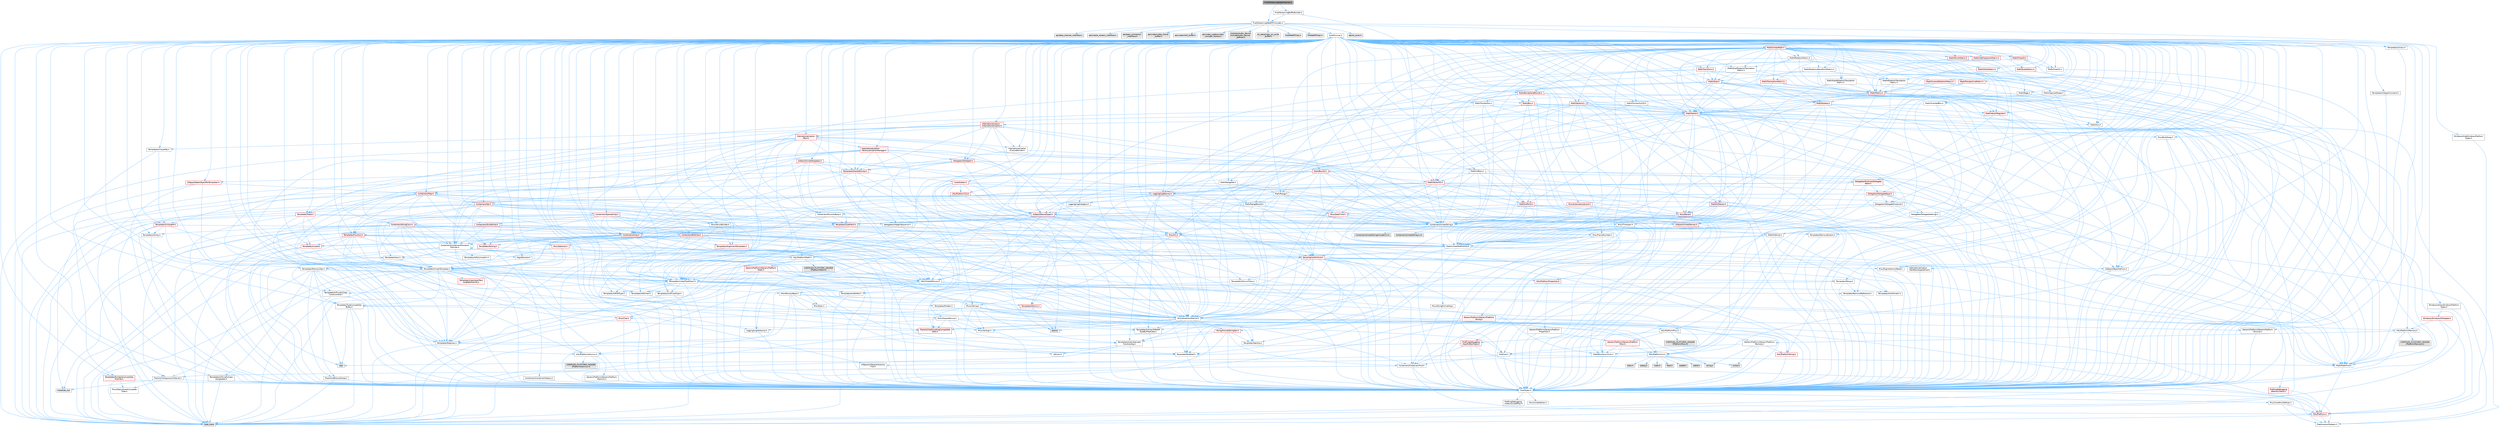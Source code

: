 digraph "PixelStreamingDataChannel.h"
{
 // INTERACTIVE_SVG=YES
 // LATEX_PDF_SIZE
  bgcolor="transparent";
  edge [fontname=Helvetica,fontsize=10,labelfontname=Helvetica,labelfontsize=10];
  node [fontname=Helvetica,fontsize=10,shape=box,height=0.2,width=0.4];
  Node1 [id="Node000001",label="PixelStreamingDataChannel.h",height=0.2,width=0.4,color="gray40", fillcolor="grey60", style="filled", fontcolor="black",tooltip=" "];
  Node1 -> Node2 [id="edge1_Node000001_Node000002",color="steelblue1",style="solid",tooltip=" "];
  Node2 [id="Node000002",label="PixelStreamingBufferBuilder.h",height=0.2,width=0.4,color="grey40", fillcolor="white", style="filled",URL="$df/ddb/PixelStreamingBufferBuilder_8h.html",tooltip=" "];
  Node2 -> Node3 [id="edge2_Node000002_Node000003",color="steelblue1",style="solid",tooltip=" "];
  Node3 [id="Node000003",label="Containers/UnrealString.h",height=0.2,width=0.4,color="grey40", fillcolor="white", style="filled",URL="$d5/dba/UnrealString_8h.html",tooltip=" "];
  Node3 -> Node4 [id="edge3_Node000003_Node000004",color="steelblue1",style="solid",tooltip=" "];
  Node4 [id="Node000004",label="Containers/UnrealStringIncludes.h.inl",height=0.2,width=0.4,color="grey60", fillcolor="#E0E0E0", style="filled",tooltip=" "];
  Node3 -> Node5 [id="edge4_Node000003_Node000005",color="steelblue1",style="solid",tooltip=" "];
  Node5 [id="Node000005",label="Containers/UnrealString.h.inl",height=0.2,width=0.4,color="grey60", fillcolor="#E0E0E0", style="filled",tooltip=" "];
  Node3 -> Node6 [id="edge5_Node000003_Node000006",color="steelblue1",style="solid",tooltip=" "];
  Node6 [id="Node000006",label="Misc/StringFormatArg.h",height=0.2,width=0.4,color="grey40", fillcolor="white", style="filled",URL="$d2/d16/StringFormatArg_8h.html",tooltip=" "];
  Node6 -> Node7 [id="edge6_Node000006_Node000007",color="steelblue1",style="solid",tooltip=" "];
  Node7 [id="Node000007",label="Containers/ContainersFwd.h",height=0.2,width=0.4,color="grey40", fillcolor="white", style="filled",URL="$d4/d0a/ContainersFwd_8h.html",tooltip=" "];
  Node7 -> Node8 [id="edge7_Node000007_Node000008",color="steelblue1",style="solid",tooltip=" "];
  Node8 [id="Node000008",label="HAL/Platform.h",height=0.2,width=0.4,color="red", fillcolor="#FFF0F0", style="filled",URL="$d9/dd0/Platform_8h.html",tooltip=" "];
  Node8 -> Node11 [id="edge8_Node000008_Node000011",color="steelblue1",style="solid",tooltip=" "];
  Node11 [id="Node000011",label="type_traits",height=0.2,width=0.4,color="grey60", fillcolor="#E0E0E0", style="filled",tooltip=" "];
  Node8 -> Node12 [id="edge9_Node000008_Node000012",color="steelblue1",style="solid",tooltip=" "];
  Node12 [id="Node000012",label="PreprocessorHelpers.h",height=0.2,width=0.4,color="grey40", fillcolor="white", style="filled",URL="$db/ddb/PreprocessorHelpers_8h.html",tooltip=" "];
  Node7 -> Node18 [id="edge10_Node000007_Node000018",color="steelblue1",style="solid",tooltip=" "];
  Node18 [id="Node000018",label="CoreTypes.h",height=0.2,width=0.4,color="grey40", fillcolor="white", style="filled",URL="$dc/dec/CoreTypes_8h.html",tooltip=" "];
  Node18 -> Node8 [id="edge11_Node000018_Node000008",color="steelblue1",style="solid",tooltip=" "];
  Node18 -> Node19 [id="edge12_Node000018_Node000019",color="steelblue1",style="solid",tooltip=" "];
  Node19 [id="Node000019",label="ProfilingDebugging\l/UMemoryDefines.h",height=0.2,width=0.4,color="grey40", fillcolor="white", style="filled",URL="$d2/da2/UMemoryDefines_8h.html",tooltip=" "];
  Node18 -> Node20 [id="edge13_Node000018_Node000020",color="steelblue1",style="solid",tooltip=" "];
  Node20 [id="Node000020",label="Misc/CoreMiscDefines.h",height=0.2,width=0.4,color="grey40", fillcolor="white", style="filled",URL="$da/d38/CoreMiscDefines_8h.html",tooltip=" "];
  Node20 -> Node8 [id="edge14_Node000020_Node000008",color="steelblue1",style="solid",tooltip=" "];
  Node20 -> Node12 [id="edge15_Node000020_Node000012",color="steelblue1",style="solid",tooltip=" "];
  Node18 -> Node21 [id="edge16_Node000018_Node000021",color="steelblue1",style="solid",tooltip=" "];
  Node21 [id="Node000021",label="Misc/CoreDefines.h",height=0.2,width=0.4,color="grey40", fillcolor="white", style="filled",URL="$d3/dd2/CoreDefines_8h.html",tooltip=" "];
  Node7 -> Node22 [id="edge17_Node000007_Node000022",color="steelblue1",style="solid",tooltip=" "];
  Node22 [id="Node000022",label="Traits/IsContiguousContainer.h",height=0.2,width=0.4,color="grey40", fillcolor="white", style="filled",URL="$d5/d3c/IsContiguousContainer_8h.html",tooltip=" "];
  Node22 -> Node18 [id="edge18_Node000022_Node000018",color="steelblue1",style="solid",tooltip=" "];
  Node22 -> Node23 [id="edge19_Node000022_Node000023",color="steelblue1",style="solid",tooltip=" "];
  Node23 [id="Node000023",label="Misc/StaticAssertComplete\lType.h",height=0.2,width=0.4,color="grey40", fillcolor="white", style="filled",URL="$d5/d4e/StaticAssertCompleteType_8h.html",tooltip=" "];
  Node22 -> Node24 [id="edge20_Node000022_Node000024",color="steelblue1",style="solid",tooltip=" "];
  Node24 [id="Node000024",label="initializer_list",height=0.2,width=0.4,color="grey60", fillcolor="#E0E0E0", style="filled",tooltip=" "];
  Node2 -> Node25 [id="edge21_Node000002_Node000025",color="steelblue1",style="solid",tooltip=" "];
  Node25 [id="Node000025",label="PixelStreamingWebRTCIncludes.h",height=0.2,width=0.4,color="grey40", fillcolor="white", style="filled",URL="$d6/d79/PixelStreamingWebRTCIncludes_8h.html",tooltip=" "];
  Node25 -> Node26 [id="edge22_Node000025_Node000026",color="steelblue1",style="solid",tooltip=" "];
  Node26 [id="Node000026",label="CoreMinimal.h",height=0.2,width=0.4,color="grey40", fillcolor="white", style="filled",URL="$d7/d67/CoreMinimal_8h.html",tooltip=" "];
  Node26 -> Node18 [id="edge23_Node000026_Node000018",color="steelblue1",style="solid",tooltip=" "];
  Node26 -> Node27 [id="edge24_Node000026_Node000027",color="steelblue1",style="solid",tooltip=" "];
  Node27 [id="Node000027",label="CoreFwd.h",height=0.2,width=0.4,color="grey40", fillcolor="white", style="filled",URL="$d1/d1e/CoreFwd_8h.html",tooltip=" "];
  Node27 -> Node18 [id="edge25_Node000027_Node000018",color="steelblue1",style="solid",tooltip=" "];
  Node27 -> Node7 [id="edge26_Node000027_Node000007",color="steelblue1",style="solid",tooltip=" "];
  Node27 -> Node28 [id="edge27_Node000027_Node000028",color="steelblue1",style="solid",tooltip=" "];
  Node28 [id="Node000028",label="Math/MathFwd.h",height=0.2,width=0.4,color="grey40", fillcolor="white", style="filled",URL="$d2/d10/MathFwd_8h.html",tooltip=" "];
  Node28 -> Node8 [id="edge28_Node000028_Node000008",color="steelblue1",style="solid",tooltip=" "];
  Node27 -> Node29 [id="edge29_Node000027_Node000029",color="steelblue1",style="solid",tooltip=" "];
  Node29 [id="Node000029",label="UObject/UObjectHierarchy\lFwd.h",height=0.2,width=0.4,color="grey40", fillcolor="white", style="filled",URL="$d3/d13/UObjectHierarchyFwd_8h.html",tooltip=" "];
  Node26 -> Node29 [id="edge30_Node000026_Node000029",color="steelblue1",style="solid",tooltip=" "];
  Node26 -> Node7 [id="edge31_Node000026_Node000007",color="steelblue1",style="solid",tooltip=" "];
  Node26 -> Node30 [id="edge32_Node000026_Node000030",color="steelblue1",style="solid",tooltip=" "];
  Node30 [id="Node000030",label="Misc/VarArgs.h",height=0.2,width=0.4,color="grey40", fillcolor="white", style="filled",URL="$d5/d6f/VarArgs_8h.html",tooltip=" "];
  Node30 -> Node18 [id="edge33_Node000030_Node000018",color="steelblue1",style="solid",tooltip=" "];
  Node26 -> Node31 [id="edge34_Node000026_Node000031",color="steelblue1",style="solid",tooltip=" "];
  Node31 [id="Node000031",label="Logging/LogVerbosity.h",height=0.2,width=0.4,color="grey40", fillcolor="white", style="filled",URL="$d2/d8f/LogVerbosity_8h.html",tooltip=" "];
  Node31 -> Node18 [id="edge35_Node000031_Node000018",color="steelblue1",style="solid",tooltip=" "];
  Node26 -> Node32 [id="edge36_Node000026_Node000032",color="steelblue1",style="solid",tooltip=" "];
  Node32 [id="Node000032",label="Misc/OutputDevice.h",height=0.2,width=0.4,color="grey40", fillcolor="white", style="filled",URL="$d7/d32/OutputDevice_8h.html",tooltip=" "];
  Node32 -> Node27 [id="edge37_Node000032_Node000027",color="steelblue1",style="solid",tooltip=" "];
  Node32 -> Node18 [id="edge38_Node000032_Node000018",color="steelblue1",style="solid",tooltip=" "];
  Node32 -> Node31 [id="edge39_Node000032_Node000031",color="steelblue1",style="solid",tooltip=" "];
  Node32 -> Node30 [id="edge40_Node000032_Node000030",color="steelblue1",style="solid",tooltip=" "];
  Node32 -> Node33 [id="edge41_Node000032_Node000033",color="steelblue1",style="solid",tooltip=" "];
  Node33 [id="Node000033",label="Templates/IsArrayOrRefOf\lTypeByPredicate.h",height=0.2,width=0.4,color="grey40", fillcolor="white", style="filled",URL="$d6/da1/IsArrayOrRefOfTypeByPredicate_8h.html",tooltip=" "];
  Node33 -> Node18 [id="edge42_Node000033_Node000018",color="steelblue1",style="solid",tooltip=" "];
  Node32 -> Node34 [id="edge43_Node000032_Node000034",color="steelblue1",style="solid",tooltip=" "];
  Node34 [id="Node000034",label="Templates/IsValidVariadic\lFunctionArg.h",height=0.2,width=0.4,color="grey40", fillcolor="white", style="filled",URL="$d0/dc8/IsValidVariadicFunctionArg_8h.html",tooltip=" "];
  Node34 -> Node18 [id="edge44_Node000034_Node000018",color="steelblue1",style="solid",tooltip=" "];
  Node34 -> Node35 [id="edge45_Node000034_Node000035",color="steelblue1",style="solid",tooltip=" "];
  Node35 [id="Node000035",label="IsEnum.h",height=0.2,width=0.4,color="grey40", fillcolor="white", style="filled",URL="$d4/de5/IsEnum_8h.html",tooltip=" "];
  Node34 -> Node11 [id="edge46_Node000034_Node000011",color="steelblue1",style="solid",tooltip=" "];
  Node32 -> Node36 [id="edge47_Node000032_Node000036",color="steelblue1",style="solid",tooltip=" "];
  Node36 [id="Node000036",label="Traits/IsCharEncodingCompatible\lWith.h",height=0.2,width=0.4,color="red", fillcolor="#FFF0F0", style="filled",URL="$df/dd1/IsCharEncodingCompatibleWith_8h.html",tooltip=" "];
  Node36 -> Node11 [id="edge48_Node000036_Node000011",color="steelblue1",style="solid",tooltip=" "];
  Node26 -> Node38 [id="edge49_Node000026_Node000038",color="steelblue1",style="solid",tooltip=" "];
  Node38 [id="Node000038",label="HAL/PlatformCrt.h",height=0.2,width=0.4,color="grey40", fillcolor="white", style="filled",URL="$d8/d75/PlatformCrt_8h.html",tooltip=" "];
  Node38 -> Node39 [id="edge50_Node000038_Node000039",color="steelblue1",style="solid",tooltip=" "];
  Node39 [id="Node000039",label="new",height=0.2,width=0.4,color="grey60", fillcolor="#E0E0E0", style="filled",tooltip=" "];
  Node38 -> Node40 [id="edge51_Node000038_Node000040",color="steelblue1",style="solid",tooltip=" "];
  Node40 [id="Node000040",label="wchar.h",height=0.2,width=0.4,color="grey60", fillcolor="#E0E0E0", style="filled",tooltip=" "];
  Node38 -> Node41 [id="edge52_Node000038_Node000041",color="steelblue1",style="solid",tooltip=" "];
  Node41 [id="Node000041",label="stddef.h",height=0.2,width=0.4,color="grey60", fillcolor="#E0E0E0", style="filled",tooltip=" "];
  Node38 -> Node42 [id="edge53_Node000038_Node000042",color="steelblue1",style="solid",tooltip=" "];
  Node42 [id="Node000042",label="stdlib.h",height=0.2,width=0.4,color="grey60", fillcolor="#E0E0E0", style="filled",tooltip=" "];
  Node38 -> Node43 [id="edge54_Node000038_Node000043",color="steelblue1",style="solid",tooltip=" "];
  Node43 [id="Node000043",label="stdio.h",height=0.2,width=0.4,color="grey60", fillcolor="#E0E0E0", style="filled",tooltip=" "];
  Node38 -> Node44 [id="edge55_Node000038_Node000044",color="steelblue1",style="solid",tooltip=" "];
  Node44 [id="Node000044",label="stdarg.h",height=0.2,width=0.4,color="grey60", fillcolor="#E0E0E0", style="filled",tooltip=" "];
  Node38 -> Node45 [id="edge56_Node000038_Node000045",color="steelblue1",style="solid",tooltip=" "];
  Node45 [id="Node000045",label="math.h",height=0.2,width=0.4,color="grey60", fillcolor="#E0E0E0", style="filled",tooltip=" "];
  Node38 -> Node46 [id="edge57_Node000038_Node000046",color="steelblue1",style="solid",tooltip=" "];
  Node46 [id="Node000046",label="float.h",height=0.2,width=0.4,color="grey60", fillcolor="#E0E0E0", style="filled",tooltip=" "];
  Node38 -> Node47 [id="edge58_Node000038_Node000047",color="steelblue1",style="solid",tooltip=" "];
  Node47 [id="Node000047",label="string.h",height=0.2,width=0.4,color="grey60", fillcolor="#E0E0E0", style="filled",tooltip=" "];
  Node26 -> Node48 [id="edge59_Node000026_Node000048",color="steelblue1",style="solid",tooltip=" "];
  Node48 [id="Node000048",label="HAL/PlatformMisc.h",height=0.2,width=0.4,color="grey40", fillcolor="white", style="filled",URL="$d0/df5/PlatformMisc_8h.html",tooltip=" "];
  Node48 -> Node18 [id="edge60_Node000048_Node000018",color="steelblue1",style="solid",tooltip=" "];
  Node48 -> Node49 [id="edge61_Node000048_Node000049",color="steelblue1",style="solid",tooltip=" "];
  Node49 [id="Node000049",label="GenericPlatform/GenericPlatform\lMisc.h",height=0.2,width=0.4,color="red", fillcolor="#FFF0F0", style="filled",URL="$db/d9a/GenericPlatformMisc_8h.html",tooltip=" "];
  Node49 -> Node27 [id="edge62_Node000049_Node000027",color="steelblue1",style="solid",tooltip=" "];
  Node49 -> Node18 [id="edge63_Node000049_Node000018",color="steelblue1",style="solid",tooltip=" "];
  Node49 -> Node38 [id="edge64_Node000049_Node000038",color="steelblue1",style="solid",tooltip=" "];
  Node49 -> Node53 [id="edge65_Node000049_Node000053",color="steelblue1",style="solid",tooltip=" "];
  Node53 [id="Node000053",label="Math/NumericLimits.h",height=0.2,width=0.4,color="grey40", fillcolor="white", style="filled",URL="$df/d1b/NumericLimits_8h.html",tooltip=" "];
  Node53 -> Node18 [id="edge66_Node000053_Node000018",color="steelblue1",style="solid",tooltip=" "];
  Node48 -> Node58 [id="edge67_Node000048_Node000058",color="steelblue1",style="solid",tooltip=" "];
  Node58 [id="Node000058",label="COMPILED_PLATFORM_HEADER\l(PlatformMisc.h)",height=0.2,width=0.4,color="grey60", fillcolor="#E0E0E0", style="filled",tooltip=" "];
  Node48 -> Node59 [id="edge68_Node000048_Node000059",color="steelblue1",style="solid",tooltip=" "];
  Node59 [id="Node000059",label="ProfilingDebugging\l/CpuProfilerTrace.h",height=0.2,width=0.4,color="red", fillcolor="#FFF0F0", style="filled",URL="$da/dcb/CpuProfilerTrace_8h.html",tooltip=" "];
  Node59 -> Node18 [id="edge69_Node000059_Node000018",color="steelblue1",style="solid",tooltip=" "];
  Node59 -> Node7 [id="edge70_Node000059_Node000007",color="steelblue1",style="solid",tooltip=" "];
  Node59 -> Node60 [id="edge71_Node000059_Node000060",color="steelblue1",style="solid",tooltip=" "];
  Node60 [id="Node000060",label="HAL/PlatformAtomics.h",height=0.2,width=0.4,color="grey40", fillcolor="white", style="filled",URL="$d3/d36/PlatformAtomics_8h.html",tooltip=" "];
  Node60 -> Node18 [id="edge72_Node000060_Node000018",color="steelblue1",style="solid",tooltip=" "];
  Node60 -> Node61 [id="edge73_Node000060_Node000061",color="steelblue1",style="solid",tooltip=" "];
  Node61 [id="Node000061",label="GenericPlatform/GenericPlatform\lAtomics.h",height=0.2,width=0.4,color="grey40", fillcolor="white", style="filled",URL="$da/d72/GenericPlatformAtomics_8h.html",tooltip=" "];
  Node61 -> Node18 [id="edge74_Node000061_Node000018",color="steelblue1",style="solid",tooltip=" "];
  Node60 -> Node62 [id="edge75_Node000060_Node000062",color="steelblue1",style="solid",tooltip=" "];
  Node62 [id="Node000062",label="COMPILED_PLATFORM_HEADER\l(PlatformAtomics.h)",height=0.2,width=0.4,color="grey60", fillcolor="#E0E0E0", style="filled",tooltip=" "];
  Node59 -> Node12 [id="edge76_Node000059_Node000012",color="steelblue1",style="solid",tooltip=" "];
  Node26 -> Node67 [id="edge77_Node000026_Node000067",color="steelblue1",style="solid",tooltip=" "];
  Node67 [id="Node000067",label="Misc/AssertionMacros.h",height=0.2,width=0.4,color="grey40", fillcolor="white", style="filled",URL="$d0/dfa/AssertionMacros_8h.html",tooltip=" "];
  Node67 -> Node18 [id="edge78_Node000067_Node000018",color="steelblue1",style="solid",tooltip=" "];
  Node67 -> Node8 [id="edge79_Node000067_Node000008",color="steelblue1",style="solid",tooltip=" "];
  Node67 -> Node48 [id="edge80_Node000067_Node000048",color="steelblue1",style="solid",tooltip=" "];
  Node67 -> Node12 [id="edge81_Node000067_Node000012",color="steelblue1",style="solid",tooltip=" "];
  Node67 -> Node68 [id="edge82_Node000067_Node000068",color="steelblue1",style="solid",tooltip=" "];
  Node68 [id="Node000068",label="Templates/EnableIf.h",height=0.2,width=0.4,color="grey40", fillcolor="white", style="filled",URL="$d7/d60/EnableIf_8h.html",tooltip=" "];
  Node68 -> Node18 [id="edge83_Node000068_Node000018",color="steelblue1",style="solid",tooltip=" "];
  Node67 -> Node33 [id="edge84_Node000067_Node000033",color="steelblue1",style="solid",tooltip=" "];
  Node67 -> Node34 [id="edge85_Node000067_Node000034",color="steelblue1",style="solid",tooltip=" "];
  Node67 -> Node36 [id="edge86_Node000067_Node000036",color="steelblue1",style="solid",tooltip=" "];
  Node67 -> Node30 [id="edge87_Node000067_Node000030",color="steelblue1",style="solid",tooltip=" "];
  Node67 -> Node69 [id="edge88_Node000067_Node000069",color="steelblue1",style="solid",tooltip=" "];
  Node69 [id="Node000069",label="String/FormatStringSan.h",height=0.2,width=0.4,color="red", fillcolor="#FFF0F0", style="filled",URL="$d3/d8b/FormatStringSan_8h.html",tooltip=" "];
  Node69 -> Node11 [id="edge89_Node000069_Node000011",color="steelblue1",style="solid",tooltip=" "];
  Node69 -> Node18 [id="edge90_Node000069_Node000018",color="steelblue1",style="solid",tooltip=" "];
  Node69 -> Node70 [id="edge91_Node000069_Node000070",color="steelblue1",style="solid",tooltip=" "];
  Node70 [id="Node000070",label="Templates/Requires.h",height=0.2,width=0.4,color="grey40", fillcolor="white", style="filled",URL="$dc/d96/Requires_8h.html",tooltip=" "];
  Node70 -> Node68 [id="edge92_Node000070_Node000068",color="steelblue1",style="solid",tooltip=" "];
  Node70 -> Node11 [id="edge93_Node000070_Node000011",color="steelblue1",style="solid",tooltip=" "];
  Node69 -> Node71 [id="edge94_Node000069_Node000071",color="steelblue1",style="solid",tooltip=" "];
  Node71 [id="Node000071",label="Templates/Identity.h",height=0.2,width=0.4,color="grey40", fillcolor="white", style="filled",URL="$d0/dd5/Identity_8h.html",tooltip=" "];
  Node69 -> Node34 [id="edge95_Node000069_Node000034",color="steelblue1",style="solid",tooltip=" "];
  Node69 -> Node7 [id="edge96_Node000069_Node000007",color="steelblue1",style="solid",tooltip=" "];
  Node67 -> Node75 [id="edge97_Node000067_Node000075",color="steelblue1",style="solid",tooltip=" "];
  Node75 [id="Node000075",label="atomic",height=0.2,width=0.4,color="grey60", fillcolor="#E0E0E0", style="filled",tooltip=" "];
  Node26 -> Node76 [id="edge98_Node000026_Node000076",color="steelblue1",style="solid",tooltip=" "];
  Node76 [id="Node000076",label="Templates/IsPointer.h",height=0.2,width=0.4,color="grey40", fillcolor="white", style="filled",URL="$d7/d05/IsPointer_8h.html",tooltip=" "];
  Node76 -> Node18 [id="edge99_Node000076_Node000018",color="steelblue1",style="solid",tooltip=" "];
  Node26 -> Node77 [id="edge100_Node000026_Node000077",color="steelblue1",style="solid",tooltip=" "];
  Node77 [id="Node000077",label="HAL/PlatformMemory.h",height=0.2,width=0.4,color="grey40", fillcolor="white", style="filled",URL="$de/d68/PlatformMemory_8h.html",tooltip=" "];
  Node77 -> Node18 [id="edge101_Node000077_Node000018",color="steelblue1",style="solid",tooltip=" "];
  Node77 -> Node78 [id="edge102_Node000077_Node000078",color="steelblue1",style="solid",tooltip=" "];
  Node78 [id="Node000078",label="GenericPlatform/GenericPlatform\lMemory.h",height=0.2,width=0.4,color="grey40", fillcolor="white", style="filled",URL="$dd/d22/GenericPlatformMemory_8h.html",tooltip=" "];
  Node78 -> Node27 [id="edge103_Node000078_Node000027",color="steelblue1",style="solid",tooltip=" "];
  Node78 -> Node18 [id="edge104_Node000078_Node000018",color="steelblue1",style="solid",tooltip=" "];
  Node78 -> Node79 [id="edge105_Node000078_Node000079",color="steelblue1",style="solid",tooltip=" "];
  Node79 [id="Node000079",label="HAL/PlatformString.h",height=0.2,width=0.4,color="red", fillcolor="#FFF0F0", style="filled",URL="$db/db5/PlatformString_8h.html",tooltip=" "];
  Node79 -> Node18 [id="edge106_Node000079_Node000018",color="steelblue1",style="solid",tooltip=" "];
  Node78 -> Node47 [id="edge107_Node000078_Node000047",color="steelblue1",style="solid",tooltip=" "];
  Node78 -> Node40 [id="edge108_Node000078_Node000040",color="steelblue1",style="solid",tooltip=" "];
  Node77 -> Node81 [id="edge109_Node000077_Node000081",color="steelblue1",style="solid",tooltip=" "];
  Node81 [id="Node000081",label="COMPILED_PLATFORM_HEADER\l(PlatformMemory.h)",height=0.2,width=0.4,color="grey60", fillcolor="#E0E0E0", style="filled",tooltip=" "];
  Node26 -> Node60 [id="edge110_Node000026_Node000060",color="steelblue1",style="solid",tooltip=" "];
  Node26 -> Node82 [id="edge111_Node000026_Node000082",color="steelblue1",style="solid",tooltip=" "];
  Node82 [id="Node000082",label="Misc/Exec.h",height=0.2,width=0.4,color="grey40", fillcolor="white", style="filled",URL="$de/ddb/Exec_8h.html",tooltip=" "];
  Node82 -> Node18 [id="edge112_Node000082_Node000018",color="steelblue1",style="solid",tooltip=" "];
  Node82 -> Node67 [id="edge113_Node000082_Node000067",color="steelblue1",style="solid",tooltip=" "];
  Node26 -> Node83 [id="edge114_Node000026_Node000083",color="steelblue1",style="solid",tooltip=" "];
  Node83 [id="Node000083",label="HAL/MemoryBase.h",height=0.2,width=0.4,color="grey40", fillcolor="white", style="filled",URL="$d6/d9f/MemoryBase_8h.html",tooltip=" "];
  Node83 -> Node18 [id="edge115_Node000083_Node000018",color="steelblue1",style="solid",tooltip=" "];
  Node83 -> Node60 [id="edge116_Node000083_Node000060",color="steelblue1",style="solid",tooltip=" "];
  Node83 -> Node38 [id="edge117_Node000083_Node000038",color="steelblue1",style="solid",tooltip=" "];
  Node83 -> Node82 [id="edge118_Node000083_Node000082",color="steelblue1",style="solid",tooltip=" "];
  Node83 -> Node32 [id="edge119_Node000083_Node000032",color="steelblue1",style="solid",tooltip=" "];
  Node83 -> Node84 [id="edge120_Node000083_Node000084",color="steelblue1",style="solid",tooltip=" "];
  Node84 [id="Node000084",label="Templates/Atomic.h",height=0.2,width=0.4,color="red", fillcolor="#FFF0F0", style="filled",URL="$d3/d91/Atomic_8h.html",tooltip=" "];
  Node84 -> Node75 [id="edge121_Node000084_Node000075",color="steelblue1",style="solid",tooltip=" "];
  Node26 -> Node93 [id="edge122_Node000026_Node000093",color="steelblue1",style="solid",tooltip=" "];
  Node93 [id="Node000093",label="HAL/UnrealMemory.h",height=0.2,width=0.4,color="grey40", fillcolor="white", style="filled",URL="$d9/d96/UnrealMemory_8h.html",tooltip=" "];
  Node93 -> Node18 [id="edge123_Node000093_Node000018",color="steelblue1",style="solid",tooltip=" "];
  Node93 -> Node78 [id="edge124_Node000093_Node000078",color="steelblue1",style="solid",tooltip=" "];
  Node93 -> Node83 [id="edge125_Node000093_Node000083",color="steelblue1",style="solid",tooltip=" "];
  Node93 -> Node77 [id="edge126_Node000093_Node000077",color="steelblue1",style="solid",tooltip=" "];
  Node93 -> Node94 [id="edge127_Node000093_Node000094",color="steelblue1",style="solid",tooltip=" "];
  Node94 [id="Node000094",label="ProfilingDebugging\l/MemoryTrace.h",height=0.2,width=0.4,color="red", fillcolor="#FFF0F0", style="filled",URL="$da/dd7/MemoryTrace_8h.html",tooltip=" "];
  Node94 -> Node8 [id="edge128_Node000094_Node000008",color="steelblue1",style="solid",tooltip=" "];
  Node93 -> Node76 [id="edge129_Node000093_Node000076",color="steelblue1",style="solid",tooltip=" "];
  Node26 -> Node95 [id="edge130_Node000026_Node000095",color="steelblue1",style="solid",tooltip=" "];
  Node95 [id="Node000095",label="Templates/IsArithmetic.h",height=0.2,width=0.4,color="grey40", fillcolor="white", style="filled",URL="$d2/d5d/IsArithmetic_8h.html",tooltip=" "];
  Node95 -> Node18 [id="edge131_Node000095_Node000018",color="steelblue1",style="solid",tooltip=" "];
  Node26 -> Node89 [id="edge132_Node000026_Node000089",color="steelblue1",style="solid",tooltip=" "];
  Node89 [id="Node000089",label="Templates/AndOrNot.h",height=0.2,width=0.4,color="grey40", fillcolor="white", style="filled",URL="$db/d0a/AndOrNot_8h.html",tooltip=" "];
  Node89 -> Node18 [id="edge133_Node000089_Node000018",color="steelblue1",style="solid",tooltip=" "];
  Node26 -> Node96 [id="edge134_Node000026_Node000096",color="steelblue1",style="solid",tooltip=" "];
  Node96 [id="Node000096",label="Templates/IsPODType.h",height=0.2,width=0.4,color="grey40", fillcolor="white", style="filled",URL="$d7/db1/IsPODType_8h.html",tooltip=" "];
  Node96 -> Node18 [id="edge135_Node000096_Node000018",color="steelblue1",style="solid",tooltip=" "];
  Node26 -> Node97 [id="edge136_Node000026_Node000097",color="steelblue1",style="solid",tooltip=" "];
  Node97 [id="Node000097",label="Templates/IsUECoreType.h",height=0.2,width=0.4,color="grey40", fillcolor="white", style="filled",URL="$d1/db8/IsUECoreType_8h.html",tooltip=" "];
  Node97 -> Node18 [id="edge137_Node000097_Node000018",color="steelblue1",style="solid",tooltip=" "];
  Node97 -> Node11 [id="edge138_Node000097_Node000011",color="steelblue1",style="solid",tooltip=" "];
  Node26 -> Node90 [id="edge139_Node000026_Node000090",color="steelblue1",style="solid",tooltip=" "];
  Node90 [id="Node000090",label="Templates/IsTriviallyCopy\lConstructible.h",height=0.2,width=0.4,color="grey40", fillcolor="white", style="filled",URL="$d3/d78/IsTriviallyCopyConstructible_8h.html",tooltip=" "];
  Node90 -> Node18 [id="edge140_Node000090_Node000018",color="steelblue1",style="solid",tooltip=" "];
  Node90 -> Node11 [id="edge141_Node000090_Node000011",color="steelblue1",style="solid",tooltip=" "];
  Node26 -> Node98 [id="edge142_Node000026_Node000098",color="steelblue1",style="solid",tooltip=" "];
  Node98 [id="Node000098",label="Templates/UnrealTypeTraits.h",height=0.2,width=0.4,color="grey40", fillcolor="white", style="filled",URL="$d2/d2d/UnrealTypeTraits_8h.html",tooltip=" "];
  Node98 -> Node18 [id="edge143_Node000098_Node000018",color="steelblue1",style="solid",tooltip=" "];
  Node98 -> Node76 [id="edge144_Node000098_Node000076",color="steelblue1",style="solid",tooltip=" "];
  Node98 -> Node67 [id="edge145_Node000098_Node000067",color="steelblue1",style="solid",tooltip=" "];
  Node98 -> Node89 [id="edge146_Node000098_Node000089",color="steelblue1",style="solid",tooltip=" "];
  Node98 -> Node68 [id="edge147_Node000098_Node000068",color="steelblue1",style="solid",tooltip=" "];
  Node98 -> Node95 [id="edge148_Node000098_Node000095",color="steelblue1",style="solid",tooltip=" "];
  Node98 -> Node35 [id="edge149_Node000098_Node000035",color="steelblue1",style="solid",tooltip=" "];
  Node98 -> Node99 [id="edge150_Node000098_Node000099",color="steelblue1",style="solid",tooltip=" "];
  Node99 [id="Node000099",label="Templates/Models.h",height=0.2,width=0.4,color="grey40", fillcolor="white", style="filled",URL="$d3/d0c/Models_8h.html",tooltip=" "];
  Node99 -> Node71 [id="edge151_Node000099_Node000071",color="steelblue1",style="solid",tooltip=" "];
  Node98 -> Node96 [id="edge152_Node000098_Node000096",color="steelblue1",style="solid",tooltip=" "];
  Node98 -> Node97 [id="edge153_Node000098_Node000097",color="steelblue1",style="solid",tooltip=" "];
  Node98 -> Node90 [id="edge154_Node000098_Node000090",color="steelblue1",style="solid",tooltip=" "];
  Node26 -> Node68 [id="edge155_Node000026_Node000068",color="steelblue1",style="solid",tooltip=" "];
  Node26 -> Node100 [id="edge156_Node000026_Node000100",color="steelblue1",style="solid",tooltip=" "];
  Node100 [id="Node000100",label="Templates/RemoveReference.h",height=0.2,width=0.4,color="grey40", fillcolor="white", style="filled",URL="$da/dbe/RemoveReference_8h.html",tooltip=" "];
  Node100 -> Node18 [id="edge157_Node000100_Node000018",color="steelblue1",style="solid",tooltip=" "];
  Node26 -> Node101 [id="edge158_Node000026_Node000101",color="steelblue1",style="solid",tooltip=" "];
  Node101 [id="Node000101",label="Templates/IntegralConstant.h",height=0.2,width=0.4,color="grey40", fillcolor="white", style="filled",URL="$db/d1b/IntegralConstant_8h.html",tooltip=" "];
  Node101 -> Node18 [id="edge159_Node000101_Node000018",color="steelblue1",style="solid",tooltip=" "];
  Node26 -> Node102 [id="edge160_Node000026_Node000102",color="steelblue1",style="solid",tooltip=" "];
  Node102 [id="Node000102",label="Templates/IsClass.h",height=0.2,width=0.4,color="grey40", fillcolor="white", style="filled",URL="$db/dcb/IsClass_8h.html",tooltip=" "];
  Node102 -> Node18 [id="edge161_Node000102_Node000018",color="steelblue1",style="solid",tooltip=" "];
  Node26 -> Node103 [id="edge162_Node000026_Node000103",color="steelblue1",style="solid",tooltip=" "];
  Node103 [id="Node000103",label="Templates/TypeCompatible\lBytes.h",height=0.2,width=0.4,color="grey40", fillcolor="white", style="filled",URL="$df/d0a/TypeCompatibleBytes_8h.html",tooltip=" "];
  Node103 -> Node18 [id="edge163_Node000103_Node000018",color="steelblue1",style="solid",tooltip=" "];
  Node103 -> Node47 [id="edge164_Node000103_Node000047",color="steelblue1",style="solid",tooltip=" "];
  Node103 -> Node39 [id="edge165_Node000103_Node000039",color="steelblue1",style="solid",tooltip=" "];
  Node103 -> Node11 [id="edge166_Node000103_Node000011",color="steelblue1",style="solid",tooltip=" "];
  Node26 -> Node22 [id="edge167_Node000026_Node000022",color="steelblue1",style="solid",tooltip=" "];
  Node26 -> Node104 [id="edge168_Node000026_Node000104",color="steelblue1",style="solid",tooltip=" "];
  Node104 [id="Node000104",label="Templates/UnrealTemplate.h",height=0.2,width=0.4,color="grey40", fillcolor="white", style="filled",URL="$d4/d24/UnrealTemplate_8h.html",tooltip=" "];
  Node104 -> Node18 [id="edge169_Node000104_Node000018",color="steelblue1",style="solid",tooltip=" "];
  Node104 -> Node76 [id="edge170_Node000104_Node000076",color="steelblue1",style="solid",tooltip=" "];
  Node104 -> Node93 [id="edge171_Node000104_Node000093",color="steelblue1",style="solid",tooltip=" "];
  Node104 -> Node105 [id="edge172_Node000104_Node000105",color="steelblue1",style="solid",tooltip=" "];
  Node105 [id="Node000105",label="Templates/CopyQualifiers\lAndRefsFromTo.h",height=0.2,width=0.4,color="red", fillcolor="#FFF0F0", style="filled",URL="$d3/db3/CopyQualifiersAndRefsFromTo_8h.html",tooltip=" "];
  Node104 -> Node98 [id="edge173_Node000104_Node000098",color="steelblue1",style="solid",tooltip=" "];
  Node104 -> Node100 [id="edge174_Node000104_Node000100",color="steelblue1",style="solid",tooltip=" "];
  Node104 -> Node70 [id="edge175_Node000104_Node000070",color="steelblue1",style="solid",tooltip=" "];
  Node104 -> Node103 [id="edge176_Node000104_Node000103",color="steelblue1",style="solid",tooltip=" "];
  Node104 -> Node71 [id="edge177_Node000104_Node000071",color="steelblue1",style="solid",tooltip=" "];
  Node104 -> Node22 [id="edge178_Node000104_Node000022",color="steelblue1",style="solid",tooltip=" "];
  Node104 -> Node107 [id="edge179_Node000104_Node000107",color="steelblue1",style="solid",tooltip=" "];
  Node107 [id="Node000107",label="Traits/UseBitwiseSwap.h",height=0.2,width=0.4,color="grey40", fillcolor="white", style="filled",URL="$db/df3/UseBitwiseSwap_8h.html",tooltip=" "];
  Node107 -> Node18 [id="edge180_Node000107_Node000018",color="steelblue1",style="solid",tooltip=" "];
  Node107 -> Node11 [id="edge181_Node000107_Node000011",color="steelblue1",style="solid",tooltip=" "];
  Node104 -> Node11 [id="edge182_Node000104_Node000011",color="steelblue1",style="solid",tooltip=" "];
  Node26 -> Node53 [id="edge183_Node000026_Node000053",color="steelblue1",style="solid",tooltip=" "];
  Node26 -> Node108 [id="edge184_Node000026_Node000108",color="steelblue1",style="solid",tooltip=" "];
  Node108 [id="Node000108",label="HAL/PlatformMath.h",height=0.2,width=0.4,color="grey40", fillcolor="white", style="filled",URL="$dc/d53/PlatformMath_8h.html",tooltip=" "];
  Node108 -> Node18 [id="edge185_Node000108_Node000018",color="steelblue1",style="solid",tooltip=" "];
  Node108 -> Node109 [id="edge186_Node000108_Node000109",color="steelblue1",style="solid",tooltip=" "];
  Node109 [id="Node000109",label="GenericPlatform/GenericPlatform\lMath.h",height=0.2,width=0.4,color="red", fillcolor="#FFF0F0", style="filled",URL="$d5/d79/GenericPlatformMath_8h.html",tooltip=" "];
  Node109 -> Node18 [id="edge187_Node000109_Node000018",color="steelblue1",style="solid",tooltip=" "];
  Node109 -> Node7 [id="edge188_Node000109_Node000007",color="steelblue1",style="solid",tooltip=" "];
  Node109 -> Node38 [id="edge189_Node000109_Node000038",color="steelblue1",style="solid",tooltip=" "];
  Node109 -> Node89 [id="edge190_Node000109_Node000089",color="steelblue1",style="solid",tooltip=" "];
  Node109 -> Node110 [id="edge191_Node000109_Node000110",color="steelblue1",style="solid",tooltip=" "];
  Node110 [id="Node000110",label="Templates/Decay.h",height=0.2,width=0.4,color="grey40", fillcolor="white", style="filled",URL="$dd/d0f/Decay_8h.html",tooltip=" "];
  Node110 -> Node18 [id="edge192_Node000110_Node000018",color="steelblue1",style="solid",tooltip=" "];
  Node110 -> Node100 [id="edge193_Node000110_Node000100",color="steelblue1",style="solid",tooltip=" "];
  Node110 -> Node11 [id="edge194_Node000110_Node000011",color="steelblue1",style="solid",tooltip=" "];
  Node109 -> Node98 [id="edge195_Node000109_Node000098",color="steelblue1",style="solid",tooltip=" "];
  Node109 -> Node70 [id="edge196_Node000109_Node000070",color="steelblue1",style="solid",tooltip=" "];
  Node109 -> Node103 [id="edge197_Node000109_Node000103",color="steelblue1",style="solid",tooltip=" "];
  Node109 -> Node11 [id="edge198_Node000109_Node000011",color="steelblue1",style="solid",tooltip=" "];
  Node108 -> Node115 [id="edge199_Node000108_Node000115",color="steelblue1",style="solid",tooltip=" "];
  Node115 [id="Node000115",label="COMPILED_PLATFORM_HEADER\l(PlatformMath.h)",height=0.2,width=0.4,color="grey60", fillcolor="#E0E0E0", style="filled",tooltip=" "];
  Node26 -> Node91 [id="edge200_Node000026_Node000091",color="steelblue1",style="solid",tooltip=" "];
  Node91 [id="Node000091",label="Templates/IsTriviallyCopy\lAssignable.h",height=0.2,width=0.4,color="grey40", fillcolor="white", style="filled",URL="$d2/df2/IsTriviallyCopyAssignable_8h.html",tooltip=" "];
  Node91 -> Node18 [id="edge201_Node000091_Node000018",color="steelblue1",style="solid",tooltip=" "];
  Node91 -> Node11 [id="edge202_Node000091_Node000011",color="steelblue1",style="solid",tooltip=" "];
  Node26 -> Node116 [id="edge203_Node000026_Node000116",color="steelblue1",style="solid",tooltip=" "];
  Node116 [id="Node000116",label="Templates/MemoryOps.h",height=0.2,width=0.4,color="grey40", fillcolor="white", style="filled",URL="$db/dea/MemoryOps_8h.html",tooltip=" "];
  Node116 -> Node18 [id="edge204_Node000116_Node000018",color="steelblue1",style="solid",tooltip=" "];
  Node116 -> Node93 [id="edge205_Node000116_Node000093",color="steelblue1",style="solid",tooltip=" "];
  Node116 -> Node91 [id="edge206_Node000116_Node000091",color="steelblue1",style="solid",tooltip=" "];
  Node116 -> Node90 [id="edge207_Node000116_Node000090",color="steelblue1",style="solid",tooltip=" "];
  Node116 -> Node70 [id="edge208_Node000116_Node000070",color="steelblue1",style="solid",tooltip=" "];
  Node116 -> Node98 [id="edge209_Node000116_Node000098",color="steelblue1",style="solid",tooltip=" "];
  Node116 -> Node107 [id="edge210_Node000116_Node000107",color="steelblue1",style="solid",tooltip=" "];
  Node116 -> Node39 [id="edge211_Node000116_Node000039",color="steelblue1",style="solid",tooltip=" "];
  Node116 -> Node11 [id="edge212_Node000116_Node000011",color="steelblue1",style="solid",tooltip=" "];
  Node26 -> Node117 [id="edge213_Node000026_Node000117",color="steelblue1",style="solid",tooltip=" "];
  Node117 [id="Node000117",label="Containers/ContainerAllocation\lPolicies.h",height=0.2,width=0.4,color="grey40", fillcolor="white", style="filled",URL="$d7/dff/ContainerAllocationPolicies_8h.html",tooltip=" "];
  Node117 -> Node18 [id="edge214_Node000117_Node000018",color="steelblue1",style="solid",tooltip=" "];
  Node117 -> Node118 [id="edge215_Node000117_Node000118",color="steelblue1",style="solid",tooltip=" "];
  Node118 [id="Node000118",label="Containers/ContainerHelpers.h",height=0.2,width=0.4,color="grey40", fillcolor="white", style="filled",URL="$d7/d33/ContainerHelpers_8h.html",tooltip=" "];
  Node118 -> Node18 [id="edge216_Node000118_Node000018",color="steelblue1",style="solid",tooltip=" "];
  Node117 -> Node117 [id="edge217_Node000117_Node000117",color="steelblue1",style="solid",tooltip=" "];
  Node117 -> Node108 [id="edge218_Node000117_Node000108",color="steelblue1",style="solid",tooltip=" "];
  Node117 -> Node93 [id="edge219_Node000117_Node000093",color="steelblue1",style="solid",tooltip=" "];
  Node117 -> Node53 [id="edge220_Node000117_Node000053",color="steelblue1",style="solid",tooltip=" "];
  Node117 -> Node67 [id="edge221_Node000117_Node000067",color="steelblue1",style="solid",tooltip=" "];
  Node117 -> Node119 [id="edge222_Node000117_Node000119",color="steelblue1",style="solid",tooltip=" "];
  Node119 [id="Node000119",label="Templates/IsPolymorphic.h",height=0.2,width=0.4,color="grey40", fillcolor="white", style="filled",URL="$dc/d20/IsPolymorphic_8h.html",tooltip=" "];
  Node117 -> Node116 [id="edge223_Node000117_Node000116",color="steelblue1",style="solid",tooltip=" "];
  Node117 -> Node103 [id="edge224_Node000117_Node000103",color="steelblue1",style="solid",tooltip=" "];
  Node117 -> Node11 [id="edge225_Node000117_Node000011",color="steelblue1",style="solid",tooltip=" "];
  Node26 -> Node120 [id="edge226_Node000026_Node000120",color="steelblue1",style="solid",tooltip=" "];
  Node120 [id="Node000120",label="Templates/IsEnumClass.h",height=0.2,width=0.4,color="grey40", fillcolor="white", style="filled",URL="$d7/d15/IsEnumClass_8h.html",tooltip=" "];
  Node120 -> Node18 [id="edge227_Node000120_Node000018",color="steelblue1",style="solid",tooltip=" "];
  Node120 -> Node89 [id="edge228_Node000120_Node000089",color="steelblue1",style="solid",tooltip=" "];
  Node26 -> Node121 [id="edge229_Node000026_Node000121",color="steelblue1",style="solid",tooltip=" "];
  Node121 [id="Node000121",label="HAL/PlatformProperties.h",height=0.2,width=0.4,color="red", fillcolor="#FFF0F0", style="filled",URL="$d9/db0/PlatformProperties_8h.html",tooltip=" "];
  Node121 -> Node18 [id="edge230_Node000121_Node000018",color="steelblue1",style="solid",tooltip=" "];
  Node121 -> Node122 [id="edge231_Node000121_Node000122",color="steelblue1",style="solid",tooltip=" "];
  Node122 [id="Node000122",label="GenericPlatform/GenericPlatform\lProperties.h",height=0.2,width=0.4,color="grey40", fillcolor="white", style="filled",URL="$d2/dcd/GenericPlatformProperties_8h.html",tooltip=" "];
  Node122 -> Node18 [id="edge232_Node000122_Node000018",color="steelblue1",style="solid",tooltip=" "];
  Node122 -> Node49 [id="edge233_Node000122_Node000049",color="steelblue1",style="solid",tooltip=" "];
  Node26 -> Node124 [id="edge234_Node000026_Node000124",color="steelblue1",style="solid",tooltip=" "];
  Node124 [id="Node000124",label="Misc/EngineVersionBase.h",height=0.2,width=0.4,color="grey40", fillcolor="white", style="filled",URL="$d5/d2b/EngineVersionBase_8h.html",tooltip=" "];
  Node124 -> Node18 [id="edge235_Node000124_Node000018",color="steelblue1",style="solid",tooltip=" "];
  Node26 -> Node125 [id="edge236_Node000026_Node000125",color="steelblue1",style="solid",tooltip=" "];
  Node125 [id="Node000125",label="Internationalization\l/TextNamespaceFwd.h",height=0.2,width=0.4,color="grey40", fillcolor="white", style="filled",URL="$d8/d97/TextNamespaceFwd_8h.html",tooltip=" "];
  Node125 -> Node18 [id="edge237_Node000125_Node000018",color="steelblue1",style="solid",tooltip=" "];
  Node26 -> Node126 [id="edge238_Node000026_Node000126",color="steelblue1",style="solid",tooltip=" "];
  Node126 [id="Node000126",label="Serialization/Archive.h",height=0.2,width=0.4,color="red", fillcolor="#FFF0F0", style="filled",URL="$d7/d3b/Archive_8h.html",tooltip=" "];
  Node126 -> Node27 [id="edge239_Node000126_Node000027",color="steelblue1",style="solid",tooltip=" "];
  Node126 -> Node18 [id="edge240_Node000126_Node000018",color="steelblue1",style="solid",tooltip=" "];
  Node126 -> Node121 [id="edge241_Node000126_Node000121",color="steelblue1",style="solid",tooltip=" "];
  Node126 -> Node125 [id="edge242_Node000126_Node000125",color="steelblue1",style="solid",tooltip=" "];
  Node126 -> Node28 [id="edge243_Node000126_Node000028",color="steelblue1",style="solid",tooltip=" "];
  Node126 -> Node67 [id="edge244_Node000126_Node000067",color="steelblue1",style="solid",tooltip=" "];
  Node126 -> Node124 [id="edge245_Node000126_Node000124",color="steelblue1",style="solid",tooltip=" "];
  Node126 -> Node30 [id="edge246_Node000126_Node000030",color="steelblue1",style="solid",tooltip=" "];
  Node126 -> Node68 [id="edge247_Node000126_Node000068",color="steelblue1",style="solid",tooltip=" "];
  Node126 -> Node33 [id="edge248_Node000126_Node000033",color="steelblue1",style="solid",tooltip=" "];
  Node126 -> Node120 [id="edge249_Node000126_Node000120",color="steelblue1",style="solid",tooltip=" "];
  Node126 -> Node34 [id="edge250_Node000126_Node000034",color="steelblue1",style="solid",tooltip=" "];
  Node126 -> Node104 [id="edge251_Node000126_Node000104",color="steelblue1",style="solid",tooltip=" "];
  Node126 -> Node36 [id="edge252_Node000126_Node000036",color="steelblue1",style="solid",tooltip=" "];
  Node126 -> Node129 [id="edge253_Node000126_Node000129",color="steelblue1",style="solid",tooltip=" "];
  Node129 [id="Node000129",label="UObject/ObjectVersion.h",height=0.2,width=0.4,color="grey40", fillcolor="white", style="filled",URL="$da/d63/ObjectVersion_8h.html",tooltip=" "];
  Node129 -> Node18 [id="edge254_Node000129_Node000018",color="steelblue1",style="solid",tooltip=" "];
  Node26 -> Node130 [id="edge255_Node000026_Node000130",color="steelblue1",style="solid",tooltip=" "];
  Node130 [id="Node000130",label="Templates/Less.h",height=0.2,width=0.4,color="grey40", fillcolor="white", style="filled",URL="$de/dc8/Less_8h.html",tooltip=" "];
  Node130 -> Node18 [id="edge256_Node000130_Node000018",color="steelblue1",style="solid",tooltip=" "];
  Node130 -> Node104 [id="edge257_Node000130_Node000104",color="steelblue1",style="solid",tooltip=" "];
  Node26 -> Node131 [id="edge258_Node000026_Node000131",color="steelblue1",style="solid",tooltip=" "];
  Node131 [id="Node000131",label="Templates/Sorting.h",height=0.2,width=0.4,color="red", fillcolor="#FFF0F0", style="filled",URL="$d3/d9e/Sorting_8h.html",tooltip=" "];
  Node131 -> Node18 [id="edge259_Node000131_Node000018",color="steelblue1",style="solid",tooltip=" "];
  Node131 -> Node108 [id="edge260_Node000131_Node000108",color="steelblue1",style="solid",tooltip=" "];
  Node131 -> Node130 [id="edge261_Node000131_Node000130",color="steelblue1",style="solid",tooltip=" "];
  Node26 -> Node142 [id="edge262_Node000026_Node000142",color="steelblue1",style="solid",tooltip=" "];
  Node142 [id="Node000142",label="Misc/Char.h",height=0.2,width=0.4,color="red", fillcolor="#FFF0F0", style="filled",URL="$d0/d58/Char_8h.html",tooltip=" "];
  Node142 -> Node18 [id="edge263_Node000142_Node000018",color="steelblue1",style="solid",tooltip=" "];
  Node142 -> Node11 [id="edge264_Node000142_Node000011",color="steelblue1",style="solid",tooltip=" "];
  Node26 -> Node145 [id="edge265_Node000026_Node000145",color="steelblue1",style="solid",tooltip=" "];
  Node145 [id="Node000145",label="GenericPlatform/GenericPlatform\lStricmp.h",height=0.2,width=0.4,color="grey40", fillcolor="white", style="filled",URL="$d2/d86/GenericPlatformStricmp_8h.html",tooltip=" "];
  Node145 -> Node18 [id="edge266_Node000145_Node000018",color="steelblue1",style="solid",tooltip=" "];
  Node26 -> Node146 [id="edge267_Node000026_Node000146",color="steelblue1",style="solid",tooltip=" "];
  Node146 [id="Node000146",label="GenericPlatform/GenericPlatform\lString.h",height=0.2,width=0.4,color="red", fillcolor="#FFF0F0", style="filled",URL="$dd/d20/GenericPlatformString_8h.html",tooltip=" "];
  Node146 -> Node18 [id="edge268_Node000146_Node000018",color="steelblue1",style="solid",tooltip=" "];
  Node146 -> Node145 [id="edge269_Node000146_Node000145",color="steelblue1",style="solid",tooltip=" "];
  Node146 -> Node68 [id="edge270_Node000146_Node000068",color="steelblue1",style="solid",tooltip=" "];
  Node146 -> Node36 [id="edge271_Node000146_Node000036",color="steelblue1",style="solid",tooltip=" "];
  Node146 -> Node11 [id="edge272_Node000146_Node000011",color="steelblue1",style="solid",tooltip=" "];
  Node26 -> Node79 [id="edge273_Node000026_Node000079",color="steelblue1",style="solid",tooltip=" "];
  Node26 -> Node149 [id="edge274_Node000026_Node000149",color="steelblue1",style="solid",tooltip=" "];
  Node149 [id="Node000149",label="Misc/CString.h",height=0.2,width=0.4,color="grey40", fillcolor="white", style="filled",URL="$d2/d49/CString_8h.html",tooltip=" "];
  Node149 -> Node18 [id="edge275_Node000149_Node000018",color="steelblue1",style="solid",tooltip=" "];
  Node149 -> Node38 [id="edge276_Node000149_Node000038",color="steelblue1",style="solid",tooltip=" "];
  Node149 -> Node79 [id="edge277_Node000149_Node000079",color="steelblue1",style="solid",tooltip=" "];
  Node149 -> Node67 [id="edge278_Node000149_Node000067",color="steelblue1",style="solid",tooltip=" "];
  Node149 -> Node142 [id="edge279_Node000149_Node000142",color="steelblue1",style="solid",tooltip=" "];
  Node149 -> Node30 [id="edge280_Node000149_Node000030",color="steelblue1",style="solid",tooltip=" "];
  Node149 -> Node33 [id="edge281_Node000149_Node000033",color="steelblue1",style="solid",tooltip=" "];
  Node149 -> Node34 [id="edge282_Node000149_Node000034",color="steelblue1",style="solid",tooltip=" "];
  Node149 -> Node36 [id="edge283_Node000149_Node000036",color="steelblue1",style="solid",tooltip=" "];
  Node26 -> Node150 [id="edge284_Node000026_Node000150",color="steelblue1",style="solid",tooltip=" "];
  Node150 [id="Node000150",label="Misc/Crc.h",height=0.2,width=0.4,color="red", fillcolor="#FFF0F0", style="filled",URL="$d4/dd2/Crc_8h.html",tooltip=" "];
  Node150 -> Node18 [id="edge285_Node000150_Node000018",color="steelblue1",style="solid",tooltip=" "];
  Node150 -> Node79 [id="edge286_Node000150_Node000079",color="steelblue1",style="solid",tooltip=" "];
  Node150 -> Node67 [id="edge287_Node000150_Node000067",color="steelblue1",style="solid",tooltip=" "];
  Node150 -> Node149 [id="edge288_Node000150_Node000149",color="steelblue1",style="solid",tooltip=" "];
  Node150 -> Node142 [id="edge289_Node000150_Node000142",color="steelblue1",style="solid",tooltip=" "];
  Node150 -> Node98 [id="edge290_Node000150_Node000098",color="steelblue1",style="solid",tooltip=" "];
  Node26 -> Node141 [id="edge291_Node000026_Node000141",color="steelblue1",style="solid",tooltip=" "];
  Node141 [id="Node000141",label="Math/UnrealMathUtility.h",height=0.2,width=0.4,color="grey40", fillcolor="white", style="filled",URL="$db/db8/UnrealMathUtility_8h.html",tooltip=" "];
  Node141 -> Node18 [id="edge292_Node000141_Node000018",color="steelblue1",style="solid",tooltip=" "];
  Node141 -> Node67 [id="edge293_Node000141_Node000067",color="steelblue1",style="solid",tooltip=" "];
  Node141 -> Node108 [id="edge294_Node000141_Node000108",color="steelblue1",style="solid",tooltip=" "];
  Node141 -> Node28 [id="edge295_Node000141_Node000028",color="steelblue1",style="solid",tooltip=" "];
  Node141 -> Node71 [id="edge296_Node000141_Node000071",color="steelblue1",style="solid",tooltip=" "];
  Node141 -> Node70 [id="edge297_Node000141_Node000070",color="steelblue1",style="solid",tooltip=" "];
  Node26 -> Node3 [id="edge298_Node000026_Node000003",color="steelblue1",style="solid",tooltip=" "];
  Node26 -> Node151 [id="edge299_Node000026_Node000151",color="steelblue1",style="solid",tooltip=" "];
  Node151 [id="Node000151",label="Containers/Array.h",height=0.2,width=0.4,color="red", fillcolor="#FFF0F0", style="filled",URL="$df/dd0/Array_8h.html",tooltip=" "];
  Node151 -> Node18 [id="edge300_Node000151_Node000018",color="steelblue1",style="solid",tooltip=" "];
  Node151 -> Node67 [id="edge301_Node000151_Node000067",color="steelblue1",style="solid",tooltip=" "];
  Node151 -> Node93 [id="edge302_Node000151_Node000093",color="steelblue1",style="solid",tooltip=" "];
  Node151 -> Node98 [id="edge303_Node000151_Node000098",color="steelblue1",style="solid",tooltip=" "];
  Node151 -> Node104 [id="edge304_Node000151_Node000104",color="steelblue1",style="solid",tooltip=" "];
  Node151 -> Node117 [id="edge305_Node000151_Node000117",color="steelblue1",style="solid",tooltip=" "];
  Node151 -> Node126 [id="edge306_Node000151_Node000126",color="steelblue1",style="solid",tooltip=" "];
  Node151 -> Node134 [id="edge307_Node000151_Node000134",color="steelblue1",style="solid",tooltip=" "];
  Node134 [id="Node000134",label="Templates/Invoke.h",height=0.2,width=0.4,color="red", fillcolor="#FFF0F0", style="filled",URL="$d7/deb/Invoke_8h.html",tooltip=" "];
  Node134 -> Node18 [id="edge308_Node000134_Node000018",color="steelblue1",style="solid",tooltip=" "];
  Node134 -> Node104 [id="edge309_Node000134_Node000104",color="steelblue1",style="solid",tooltip=" "];
  Node134 -> Node11 [id="edge310_Node000134_Node000011",color="steelblue1",style="solid",tooltip=" "];
  Node151 -> Node130 [id="edge311_Node000151_Node000130",color="steelblue1",style="solid",tooltip=" "];
  Node151 -> Node70 [id="edge312_Node000151_Node000070",color="steelblue1",style="solid",tooltip=" "];
  Node151 -> Node131 [id="edge313_Node000151_Node000131",color="steelblue1",style="solid",tooltip=" "];
  Node151 -> Node174 [id="edge314_Node000151_Node000174",color="steelblue1",style="solid",tooltip=" "];
  Node174 [id="Node000174",label="Templates/AlignmentTemplates.h",height=0.2,width=0.4,color="red", fillcolor="#FFF0F0", style="filled",URL="$dd/d32/AlignmentTemplates_8h.html",tooltip=" "];
  Node174 -> Node18 [id="edge315_Node000174_Node000018",color="steelblue1",style="solid",tooltip=" "];
  Node174 -> Node76 [id="edge316_Node000174_Node000076",color="steelblue1",style="solid",tooltip=" "];
  Node151 -> Node11 [id="edge317_Node000151_Node000011",color="steelblue1",style="solid",tooltip=" "];
  Node26 -> Node175 [id="edge318_Node000026_Node000175",color="steelblue1",style="solid",tooltip=" "];
  Node175 [id="Node000175",label="Misc/FrameNumber.h",height=0.2,width=0.4,color="grey40", fillcolor="white", style="filled",URL="$dd/dbd/FrameNumber_8h.html",tooltip=" "];
  Node175 -> Node18 [id="edge319_Node000175_Node000018",color="steelblue1",style="solid",tooltip=" "];
  Node175 -> Node53 [id="edge320_Node000175_Node000053",color="steelblue1",style="solid",tooltip=" "];
  Node175 -> Node141 [id="edge321_Node000175_Node000141",color="steelblue1",style="solid",tooltip=" "];
  Node175 -> Node68 [id="edge322_Node000175_Node000068",color="steelblue1",style="solid",tooltip=" "];
  Node175 -> Node98 [id="edge323_Node000175_Node000098",color="steelblue1",style="solid",tooltip=" "];
  Node26 -> Node176 [id="edge324_Node000026_Node000176",color="steelblue1",style="solid",tooltip=" "];
  Node176 [id="Node000176",label="Misc/Timespan.h",height=0.2,width=0.4,color="grey40", fillcolor="white", style="filled",URL="$da/dd9/Timespan_8h.html",tooltip=" "];
  Node176 -> Node18 [id="edge325_Node000176_Node000018",color="steelblue1",style="solid",tooltip=" "];
  Node176 -> Node177 [id="edge326_Node000176_Node000177",color="steelblue1",style="solid",tooltip=" "];
  Node177 [id="Node000177",label="Math/Interval.h",height=0.2,width=0.4,color="grey40", fillcolor="white", style="filled",URL="$d1/d55/Interval_8h.html",tooltip=" "];
  Node177 -> Node18 [id="edge327_Node000177_Node000018",color="steelblue1",style="solid",tooltip=" "];
  Node177 -> Node95 [id="edge328_Node000177_Node000095",color="steelblue1",style="solid",tooltip=" "];
  Node177 -> Node98 [id="edge329_Node000177_Node000098",color="steelblue1",style="solid",tooltip=" "];
  Node177 -> Node53 [id="edge330_Node000177_Node000053",color="steelblue1",style="solid",tooltip=" "];
  Node177 -> Node141 [id="edge331_Node000177_Node000141",color="steelblue1",style="solid",tooltip=" "];
  Node176 -> Node141 [id="edge332_Node000176_Node000141",color="steelblue1",style="solid",tooltip=" "];
  Node176 -> Node67 [id="edge333_Node000176_Node000067",color="steelblue1",style="solid",tooltip=" "];
  Node26 -> Node178 [id="edge334_Node000026_Node000178",color="steelblue1",style="solid",tooltip=" "];
  Node178 [id="Node000178",label="Containers/StringConv.h",height=0.2,width=0.4,color="red", fillcolor="#FFF0F0", style="filled",URL="$d3/ddf/StringConv_8h.html",tooltip=" "];
  Node178 -> Node18 [id="edge335_Node000178_Node000018",color="steelblue1",style="solid",tooltip=" "];
  Node178 -> Node67 [id="edge336_Node000178_Node000067",color="steelblue1",style="solid",tooltip=" "];
  Node178 -> Node117 [id="edge337_Node000178_Node000117",color="steelblue1",style="solid",tooltip=" "];
  Node178 -> Node151 [id="edge338_Node000178_Node000151",color="steelblue1",style="solid",tooltip=" "];
  Node178 -> Node149 [id="edge339_Node000178_Node000149",color="steelblue1",style="solid",tooltip=" "];
  Node178 -> Node179 [id="edge340_Node000178_Node000179",color="steelblue1",style="solid",tooltip=" "];
  Node179 [id="Node000179",label="Templates/IsArray.h",height=0.2,width=0.4,color="grey40", fillcolor="white", style="filled",URL="$d8/d8d/IsArray_8h.html",tooltip=" "];
  Node179 -> Node18 [id="edge341_Node000179_Node000018",color="steelblue1",style="solid",tooltip=" "];
  Node178 -> Node104 [id="edge342_Node000178_Node000104",color="steelblue1",style="solid",tooltip=" "];
  Node178 -> Node98 [id="edge343_Node000178_Node000098",color="steelblue1",style="solid",tooltip=" "];
  Node178 -> Node36 [id="edge344_Node000178_Node000036",color="steelblue1",style="solid",tooltip=" "];
  Node178 -> Node22 [id="edge345_Node000178_Node000022",color="steelblue1",style="solid",tooltip=" "];
  Node178 -> Node11 [id="edge346_Node000178_Node000011",color="steelblue1",style="solid",tooltip=" "];
  Node26 -> Node180 [id="edge347_Node000026_Node000180",color="steelblue1",style="solid",tooltip=" "];
  Node180 [id="Node000180",label="UObject/UnrealNames.h",height=0.2,width=0.4,color="red", fillcolor="#FFF0F0", style="filled",URL="$d8/db1/UnrealNames_8h.html",tooltip=" "];
  Node180 -> Node18 [id="edge348_Node000180_Node000018",color="steelblue1",style="solid",tooltip=" "];
  Node26 -> Node182 [id="edge349_Node000026_Node000182",color="steelblue1",style="solid",tooltip=" "];
  Node182 [id="Node000182",label="UObject/NameTypes.h",height=0.2,width=0.4,color="red", fillcolor="#FFF0F0", style="filled",URL="$d6/d35/NameTypes_8h.html",tooltip=" "];
  Node182 -> Node18 [id="edge350_Node000182_Node000018",color="steelblue1",style="solid",tooltip=" "];
  Node182 -> Node67 [id="edge351_Node000182_Node000067",color="steelblue1",style="solid",tooltip=" "];
  Node182 -> Node93 [id="edge352_Node000182_Node000093",color="steelblue1",style="solid",tooltip=" "];
  Node182 -> Node98 [id="edge353_Node000182_Node000098",color="steelblue1",style="solid",tooltip=" "];
  Node182 -> Node104 [id="edge354_Node000182_Node000104",color="steelblue1",style="solid",tooltip=" "];
  Node182 -> Node3 [id="edge355_Node000182_Node000003",color="steelblue1",style="solid",tooltip=" "];
  Node182 -> Node178 [id="edge356_Node000182_Node000178",color="steelblue1",style="solid",tooltip=" "];
  Node182 -> Node180 [id="edge357_Node000182_Node000180",color="steelblue1",style="solid",tooltip=" "];
  Node182 -> Node84 [id="edge358_Node000182_Node000084",color="steelblue1",style="solid",tooltip=" "];
  Node26 -> Node190 [id="edge359_Node000026_Node000190",color="steelblue1",style="solid",tooltip=" "];
  Node190 [id="Node000190",label="Misc/Parse.h",height=0.2,width=0.4,color="red", fillcolor="#FFF0F0", style="filled",URL="$dc/d71/Parse_8h.html",tooltip=" "];
  Node190 -> Node3 [id="edge360_Node000190_Node000003",color="steelblue1",style="solid",tooltip=" "];
  Node190 -> Node18 [id="edge361_Node000190_Node000018",color="steelblue1",style="solid",tooltip=" "];
  Node190 -> Node38 [id="edge362_Node000190_Node000038",color="steelblue1",style="solid",tooltip=" "];
  Node190 -> Node191 [id="edge363_Node000190_Node000191",color="steelblue1",style="solid",tooltip=" "];
  Node191 [id="Node000191",label="Templates/Function.h",height=0.2,width=0.4,color="red", fillcolor="#FFF0F0", style="filled",URL="$df/df5/Function_8h.html",tooltip=" "];
  Node191 -> Node18 [id="edge364_Node000191_Node000018",color="steelblue1",style="solid",tooltip=" "];
  Node191 -> Node67 [id="edge365_Node000191_Node000067",color="steelblue1",style="solid",tooltip=" "];
  Node191 -> Node93 [id="edge366_Node000191_Node000093",color="steelblue1",style="solid",tooltip=" "];
  Node191 -> Node98 [id="edge367_Node000191_Node000098",color="steelblue1",style="solid",tooltip=" "];
  Node191 -> Node134 [id="edge368_Node000191_Node000134",color="steelblue1",style="solid",tooltip=" "];
  Node191 -> Node104 [id="edge369_Node000191_Node000104",color="steelblue1",style="solid",tooltip=" "];
  Node191 -> Node70 [id="edge370_Node000191_Node000070",color="steelblue1",style="solid",tooltip=" "];
  Node191 -> Node141 [id="edge371_Node000191_Node000141",color="steelblue1",style="solid",tooltip=" "];
  Node191 -> Node39 [id="edge372_Node000191_Node000039",color="steelblue1",style="solid",tooltip=" "];
  Node191 -> Node11 [id="edge373_Node000191_Node000011",color="steelblue1",style="solid",tooltip=" "];
  Node26 -> Node174 [id="edge374_Node000026_Node000174",color="steelblue1",style="solid",tooltip=" "];
  Node26 -> Node193 [id="edge375_Node000026_Node000193",color="steelblue1",style="solid",tooltip=" "];
  Node193 [id="Node000193",label="Misc/StructBuilder.h",height=0.2,width=0.4,color="grey40", fillcolor="white", style="filled",URL="$d9/db3/StructBuilder_8h.html",tooltip=" "];
  Node193 -> Node18 [id="edge376_Node000193_Node000018",color="steelblue1",style="solid",tooltip=" "];
  Node193 -> Node141 [id="edge377_Node000193_Node000141",color="steelblue1",style="solid",tooltip=" "];
  Node193 -> Node174 [id="edge378_Node000193_Node000174",color="steelblue1",style="solid",tooltip=" "];
  Node26 -> Node110 [id="edge379_Node000026_Node000110",color="steelblue1",style="solid",tooltip=" "];
  Node26 -> Node194 [id="edge380_Node000026_Node000194",color="steelblue1",style="solid",tooltip=" "];
  Node194 [id="Node000194",label="Templates/PointerIsConvertible\lFromTo.h",height=0.2,width=0.4,color="red", fillcolor="#FFF0F0", style="filled",URL="$d6/d65/PointerIsConvertibleFromTo_8h.html",tooltip=" "];
  Node194 -> Node18 [id="edge381_Node000194_Node000018",color="steelblue1",style="solid",tooltip=" "];
  Node194 -> Node23 [id="edge382_Node000194_Node000023",color="steelblue1",style="solid",tooltip=" "];
  Node194 -> Node11 [id="edge383_Node000194_Node000011",color="steelblue1",style="solid",tooltip=" "];
  Node26 -> Node134 [id="edge384_Node000026_Node000134",color="steelblue1",style="solid",tooltip=" "];
  Node26 -> Node191 [id="edge385_Node000026_Node000191",color="steelblue1",style="solid",tooltip=" "];
  Node26 -> Node163 [id="edge386_Node000026_Node000163",color="steelblue1",style="solid",tooltip=" "];
  Node163 [id="Node000163",label="Templates/TypeHash.h",height=0.2,width=0.4,color="red", fillcolor="#FFF0F0", style="filled",URL="$d1/d62/TypeHash_8h.html",tooltip=" "];
  Node163 -> Node18 [id="edge387_Node000163_Node000018",color="steelblue1",style="solid",tooltip=" "];
  Node163 -> Node70 [id="edge388_Node000163_Node000070",color="steelblue1",style="solid",tooltip=" "];
  Node163 -> Node150 [id="edge389_Node000163_Node000150",color="steelblue1",style="solid",tooltip=" "];
  Node163 -> Node11 [id="edge390_Node000163_Node000011",color="steelblue1",style="solid",tooltip=" "];
  Node26 -> Node195 [id="edge391_Node000026_Node000195",color="steelblue1",style="solid",tooltip=" "];
  Node195 [id="Node000195",label="Containers/ScriptArray.h",height=0.2,width=0.4,color="red", fillcolor="#FFF0F0", style="filled",URL="$dc/daf/ScriptArray_8h.html",tooltip=" "];
  Node195 -> Node18 [id="edge392_Node000195_Node000018",color="steelblue1",style="solid",tooltip=" "];
  Node195 -> Node67 [id="edge393_Node000195_Node000067",color="steelblue1",style="solid",tooltip=" "];
  Node195 -> Node93 [id="edge394_Node000195_Node000093",color="steelblue1",style="solid",tooltip=" "];
  Node195 -> Node117 [id="edge395_Node000195_Node000117",color="steelblue1",style="solid",tooltip=" "];
  Node195 -> Node151 [id="edge396_Node000195_Node000151",color="steelblue1",style="solid",tooltip=" "];
  Node195 -> Node24 [id="edge397_Node000195_Node000024",color="steelblue1",style="solid",tooltip=" "];
  Node26 -> Node196 [id="edge398_Node000026_Node000196",color="steelblue1",style="solid",tooltip=" "];
  Node196 [id="Node000196",label="Containers/BitArray.h",height=0.2,width=0.4,color="red", fillcolor="#FFF0F0", style="filled",URL="$d1/de4/BitArray_8h.html",tooltip=" "];
  Node196 -> Node117 [id="edge399_Node000196_Node000117",color="steelblue1",style="solid",tooltip=" "];
  Node196 -> Node18 [id="edge400_Node000196_Node000018",color="steelblue1",style="solid",tooltip=" "];
  Node196 -> Node60 [id="edge401_Node000196_Node000060",color="steelblue1",style="solid",tooltip=" "];
  Node196 -> Node93 [id="edge402_Node000196_Node000093",color="steelblue1",style="solid",tooltip=" "];
  Node196 -> Node141 [id="edge403_Node000196_Node000141",color="steelblue1",style="solid",tooltip=" "];
  Node196 -> Node67 [id="edge404_Node000196_Node000067",color="steelblue1",style="solid",tooltip=" "];
  Node196 -> Node126 [id="edge405_Node000196_Node000126",color="steelblue1",style="solid",tooltip=" "];
  Node196 -> Node68 [id="edge406_Node000196_Node000068",color="steelblue1",style="solid",tooltip=" "];
  Node196 -> Node134 [id="edge407_Node000196_Node000134",color="steelblue1",style="solid",tooltip=" "];
  Node196 -> Node104 [id="edge408_Node000196_Node000104",color="steelblue1",style="solid",tooltip=" "];
  Node196 -> Node98 [id="edge409_Node000196_Node000098",color="steelblue1",style="solid",tooltip=" "];
  Node26 -> Node197 [id="edge410_Node000026_Node000197",color="steelblue1",style="solid",tooltip=" "];
  Node197 [id="Node000197",label="Containers/SparseArray.h",height=0.2,width=0.4,color="red", fillcolor="#FFF0F0", style="filled",URL="$d5/dbf/SparseArray_8h.html",tooltip=" "];
  Node197 -> Node18 [id="edge411_Node000197_Node000018",color="steelblue1",style="solid",tooltip=" "];
  Node197 -> Node67 [id="edge412_Node000197_Node000067",color="steelblue1",style="solid",tooltip=" "];
  Node197 -> Node93 [id="edge413_Node000197_Node000093",color="steelblue1",style="solid",tooltip=" "];
  Node197 -> Node98 [id="edge414_Node000197_Node000098",color="steelblue1",style="solid",tooltip=" "];
  Node197 -> Node104 [id="edge415_Node000197_Node000104",color="steelblue1",style="solid",tooltip=" "];
  Node197 -> Node117 [id="edge416_Node000197_Node000117",color="steelblue1",style="solid",tooltip=" "];
  Node197 -> Node130 [id="edge417_Node000197_Node000130",color="steelblue1",style="solid",tooltip=" "];
  Node197 -> Node151 [id="edge418_Node000197_Node000151",color="steelblue1",style="solid",tooltip=" "];
  Node197 -> Node141 [id="edge419_Node000197_Node000141",color="steelblue1",style="solid",tooltip=" "];
  Node197 -> Node195 [id="edge420_Node000197_Node000195",color="steelblue1",style="solid",tooltip=" "];
  Node197 -> Node196 [id="edge421_Node000197_Node000196",color="steelblue1",style="solid",tooltip=" "];
  Node197 -> Node3 [id="edge422_Node000197_Node000003",color="steelblue1",style="solid",tooltip=" "];
  Node26 -> Node213 [id="edge423_Node000026_Node000213",color="steelblue1",style="solid",tooltip=" "];
  Node213 [id="Node000213",label="Containers/Set.h",height=0.2,width=0.4,color="red", fillcolor="#FFF0F0", style="filled",URL="$d4/d45/Set_8h.html",tooltip=" "];
  Node213 -> Node117 [id="edge424_Node000213_Node000117",color="steelblue1",style="solid",tooltip=" "];
  Node213 -> Node197 [id="edge425_Node000213_Node000197",color="steelblue1",style="solid",tooltip=" "];
  Node213 -> Node7 [id="edge426_Node000213_Node000007",color="steelblue1",style="solid",tooltip=" "];
  Node213 -> Node141 [id="edge427_Node000213_Node000141",color="steelblue1",style="solid",tooltip=" "];
  Node213 -> Node67 [id="edge428_Node000213_Node000067",color="steelblue1",style="solid",tooltip=" "];
  Node213 -> Node193 [id="edge429_Node000213_Node000193",color="steelblue1",style="solid",tooltip=" "];
  Node213 -> Node191 [id="edge430_Node000213_Node000191",color="steelblue1",style="solid",tooltip=" "];
  Node213 -> Node131 [id="edge431_Node000213_Node000131",color="steelblue1",style="solid",tooltip=" "];
  Node213 -> Node163 [id="edge432_Node000213_Node000163",color="steelblue1",style="solid",tooltip=" "];
  Node213 -> Node104 [id="edge433_Node000213_Node000104",color="steelblue1",style="solid",tooltip=" "];
  Node213 -> Node24 [id="edge434_Node000213_Node000024",color="steelblue1",style="solid",tooltip=" "];
  Node213 -> Node11 [id="edge435_Node000213_Node000011",color="steelblue1",style="solid",tooltip=" "];
  Node26 -> Node216 [id="edge436_Node000026_Node000216",color="steelblue1",style="solid",tooltip=" "];
  Node216 [id="Node000216",label="Algo/Reverse.h",height=0.2,width=0.4,color="grey40", fillcolor="white", style="filled",URL="$d5/d93/Reverse_8h.html",tooltip=" "];
  Node216 -> Node18 [id="edge437_Node000216_Node000018",color="steelblue1",style="solid",tooltip=" "];
  Node216 -> Node104 [id="edge438_Node000216_Node000104",color="steelblue1",style="solid",tooltip=" "];
  Node26 -> Node217 [id="edge439_Node000026_Node000217",color="steelblue1",style="solid",tooltip=" "];
  Node217 [id="Node000217",label="Containers/Map.h",height=0.2,width=0.4,color="red", fillcolor="#FFF0F0", style="filled",URL="$df/d79/Map_8h.html",tooltip=" "];
  Node217 -> Node18 [id="edge440_Node000217_Node000018",color="steelblue1",style="solid",tooltip=" "];
  Node217 -> Node216 [id="edge441_Node000217_Node000216",color="steelblue1",style="solid",tooltip=" "];
  Node217 -> Node213 [id="edge442_Node000217_Node000213",color="steelblue1",style="solid",tooltip=" "];
  Node217 -> Node3 [id="edge443_Node000217_Node000003",color="steelblue1",style="solid",tooltip=" "];
  Node217 -> Node67 [id="edge444_Node000217_Node000067",color="steelblue1",style="solid",tooltip=" "];
  Node217 -> Node193 [id="edge445_Node000217_Node000193",color="steelblue1",style="solid",tooltip=" "];
  Node217 -> Node191 [id="edge446_Node000217_Node000191",color="steelblue1",style="solid",tooltip=" "];
  Node217 -> Node131 [id="edge447_Node000217_Node000131",color="steelblue1",style="solid",tooltip=" "];
  Node217 -> Node218 [id="edge448_Node000217_Node000218",color="steelblue1",style="solid",tooltip=" "];
  Node218 [id="Node000218",label="Templates/Tuple.h",height=0.2,width=0.4,color="red", fillcolor="#FFF0F0", style="filled",URL="$d2/d4f/Tuple_8h.html",tooltip=" "];
  Node218 -> Node18 [id="edge449_Node000218_Node000018",color="steelblue1",style="solid",tooltip=" "];
  Node218 -> Node104 [id="edge450_Node000218_Node000104",color="steelblue1",style="solid",tooltip=" "];
  Node218 -> Node219 [id="edge451_Node000218_Node000219",color="steelblue1",style="solid",tooltip=" "];
  Node219 [id="Node000219",label="Delegates/IntegerSequence.h",height=0.2,width=0.4,color="grey40", fillcolor="white", style="filled",URL="$d2/dcc/IntegerSequence_8h.html",tooltip=" "];
  Node219 -> Node18 [id="edge452_Node000219_Node000018",color="steelblue1",style="solid",tooltip=" "];
  Node218 -> Node134 [id="edge453_Node000218_Node000134",color="steelblue1",style="solid",tooltip=" "];
  Node218 -> Node70 [id="edge454_Node000218_Node000070",color="steelblue1",style="solid",tooltip=" "];
  Node218 -> Node163 [id="edge455_Node000218_Node000163",color="steelblue1",style="solid",tooltip=" "];
  Node218 -> Node11 [id="edge456_Node000218_Node000011",color="steelblue1",style="solid",tooltip=" "];
  Node217 -> Node104 [id="edge457_Node000217_Node000104",color="steelblue1",style="solid",tooltip=" "];
  Node217 -> Node98 [id="edge458_Node000217_Node000098",color="steelblue1",style="solid",tooltip=" "];
  Node217 -> Node11 [id="edge459_Node000217_Node000011",color="steelblue1",style="solid",tooltip=" "];
  Node26 -> Node221 [id="edge460_Node000026_Node000221",color="steelblue1",style="solid",tooltip=" "];
  Node221 [id="Node000221",label="Math/IntPoint.h",height=0.2,width=0.4,color="red", fillcolor="#FFF0F0", style="filled",URL="$d3/df7/IntPoint_8h.html",tooltip=" "];
  Node221 -> Node18 [id="edge461_Node000221_Node000018",color="steelblue1",style="solid",tooltip=" "];
  Node221 -> Node67 [id="edge462_Node000221_Node000067",color="steelblue1",style="solid",tooltip=" "];
  Node221 -> Node190 [id="edge463_Node000221_Node000190",color="steelblue1",style="solid",tooltip=" "];
  Node221 -> Node28 [id="edge464_Node000221_Node000028",color="steelblue1",style="solid",tooltip=" "];
  Node221 -> Node141 [id="edge465_Node000221_Node000141",color="steelblue1",style="solid",tooltip=" "];
  Node221 -> Node3 [id="edge466_Node000221_Node000003",color="steelblue1",style="solid",tooltip=" "];
  Node221 -> Node163 [id="edge467_Node000221_Node000163",color="steelblue1",style="solid",tooltip=" "];
  Node26 -> Node223 [id="edge468_Node000026_Node000223",color="steelblue1",style="solid",tooltip=" "];
  Node223 [id="Node000223",label="Math/IntVector.h",height=0.2,width=0.4,color="red", fillcolor="#FFF0F0", style="filled",URL="$d7/d44/IntVector_8h.html",tooltip=" "];
  Node223 -> Node18 [id="edge469_Node000223_Node000018",color="steelblue1",style="solid",tooltip=" "];
  Node223 -> Node150 [id="edge470_Node000223_Node000150",color="steelblue1",style="solid",tooltip=" "];
  Node223 -> Node190 [id="edge471_Node000223_Node000190",color="steelblue1",style="solid",tooltip=" "];
  Node223 -> Node28 [id="edge472_Node000223_Node000028",color="steelblue1",style="solid",tooltip=" "];
  Node223 -> Node141 [id="edge473_Node000223_Node000141",color="steelblue1",style="solid",tooltip=" "];
  Node223 -> Node3 [id="edge474_Node000223_Node000003",color="steelblue1",style="solid",tooltip=" "];
  Node26 -> Node224 [id="edge475_Node000026_Node000224",color="steelblue1",style="solid",tooltip=" "];
  Node224 [id="Node000224",label="Logging/LogCategory.h",height=0.2,width=0.4,color="grey40", fillcolor="white", style="filled",URL="$d9/d36/LogCategory_8h.html",tooltip=" "];
  Node224 -> Node18 [id="edge476_Node000224_Node000018",color="steelblue1",style="solid",tooltip=" "];
  Node224 -> Node31 [id="edge477_Node000224_Node000031",color="steelblue1",style="solid",tooltip=" "];
  Node224 -> Node182 [id="edge478_Node000224_Node000182",color="steelblue1",style="solid",tooltip=" "];
  Node26 -> Node225 [id="edge479_Node000026_Node000225",color="steelblue1",style="solid",tooltip=" "];
  Node225 [id="Node000225",label="Logging/LogMacros.h",height=0.2,width=0.4,color="red", fillcolor="#FFF0F0", style="filled",URL="$d0/d16/LogMacros_8h.html",tooltip=" "];
  Node225 -> Node3 [id="edge480_Node000225_Node000003",color="steelblue1",style="solid",tooltip=" "];
  Node225 -> Node18 [id="edge481_Node000225_Node000018",color="steelblue1",style="solid",tooltip=" "];
  Node225 -> Node12 [id="edge482_Node000225_Node000012",color="steelblue1",style="solid",tooltip=" "];
  Node225 -> Node224 [id="edge483_Node000225_Node000224",color="steelblue1",style="solid",tooltip=" "];
  Node225 -> Node31 [id="edge484_Node000225_Node000031",color="steelblue1",style="solid",tooltip=" "];
  Node225 -> Node67 [id="edge485_Node000225_Node000067",color="steelblue1",style="solid",tooltip=" "];
  Node225 -> Node30 [id="edge486_Node000225_Node000030",color="steelblue1",style="solid",tooltip=" "];
  Node225 -> Node69 [id="edge487_Node000225_Node000069",color="steelblue1",style="solid",tooltip=" "];
  Node225 -> Node68 [id="edge488_Node000225_Node000068",color="steelblue1",style="solid",tooltip=" "];
  Node225 -> Node33 [id="edge489_Node000225_Node000033",color="steelblue1",style="solid",tooltip=" "];
  Node225 -> Node34 [id="edge490_Node000225_Node000034",color="steelblue1",style="solid",tooltip=" "];
  Node225 -> Node36 [id="edge491_Node000225_Node000036",color="steelblue1",style="solid",tooltip=" "];
  Node225 -> Node11 [id="edge492_Node000225_Node000011",color="steelblue1",style="solid",tooltip=" "];
  Node26 -> Node228 [id="edge493_Node000026_Node000228",color="steelblue1",style="solid",tooltip=" "];
  Node228 [id="Node000228",label="Math/Vector2D.h",height=0.2,width=0.4,color="red", fillcolor="#FFF0F0", style="filled",URL="$d3/db0/Vector2D_8h.html",tooltip=" "];
  Node228 -> Node18 [id="edge494_Node000228_Node000018",color="steelblue1",style="solid",tooltip=" "];
  Node228 -> Node28 [id="edge495_Node000228_Node000028",color="steelblue1",style="solid",tooltip=" "];
  Node228 -> Node67 [id="edge496_Node000228_Node000067",color="steelblue1",style="solid",tooltip=" "];
  Node228 -> Node150 [id="edge497_Node000228_Node000150",color="steelblue1",style="solid",tooltip=" "];
  Node228 -> Node141 [id="edge498_Node000228_Node000141",color="steelblue1",style="solid",tooltip=" "];
  Node228 -> Node3 [id="edge499_Node000228_Node000003",color="steelblue1",style="solid",tooltip=" "];
  Node228 -> Node190 [id="edge500_Node000228_Node000190",color="steelblue1",style="solid",tooltip=" "];
  Node228 -> Node221 [id="edge501_Node000228_Node000221",color="steelblue1",style="solid",tooltip=" "];
  Node228 -> Node225 [id="edge502_Node000228_Node000225",color="steelblue1",style="solid",tooltip=" "];
  Node228 -> Node11 [id="edge503_Node000228_Node000011",color="steelblue1",style="solid",tooltip=" "];
  Node26 -> Node232 [id="edge504_Node000026_Node000232",color="steelblue1",style="solid",tooltip=" "];
  Node232 [id="Node000232",label="Math/IntRect.h",height=0.2,width=0.4,color="grey40", fillcolor="white", style="filled",URL="$d7/d53/IntRect_8h.html",tooltip=" "];
  Node232 -> Node18 [id="edge505_Node000232_Node000018",color="steelblue1",style="solid",tooltip=" "];
  Node232 -> Node28 [id="edge506_Node000232_Node000028",color="steelblue1",style="solid",tooltip=" "];
  Node232 -> Node141 [id="edge507_Node000232_Node000141",color="steelblue1",style="solid",tooltip=" "];
  Node232 -> Node3 [id="edge508_Node000232_Node000003",color="steelblue1",style="solid",tooltip=" "];
  Node232 -> Node221 [id="edge509_Node000232_Node000221",color="steelblue1",style="solid",tooltip=" "];
  Node232 -> Node228 [id="edge510_Node000232_Node000228",color="steelblue1",style="solid",tooltip=" "];
  Node26 -> Node233 [id="edge511_Node000026_Node000233",color="steelblue1",style="solid",tooltip=" "];
  Node233 [id="Node000233",label="Misc/ByteSwap.h",height=0.2,width=0.4,color="grey40", fillcolor="white", style="filled",URL="$dc/dd7/ByteSwap_8h.html",tooltip=" "];
  Node233 -> Node18 [id="edge512_Node000233_Node000018",color="steelblue1",style="solid",tooltip=" "];
  Node233 -> Node38 [id="edge513_Node000233_Node000038",color="steelblue1",style="solid",tooltip=" "];
  Node26 -> Node162 [id="edge514_Node000026_Node000162",color="steelblue1",style="solid",tooltip=" "];
  Node162 [id="Node000162",label="Containers/EnumAsByte.h",height=0.2,width=0.4,color="grey40", fillcolor="white", style="filled",URL="$d6/d9a/EnumAsByte_8h.html",tooltip=" "];
  Node162 -> Node18 [id="edge515_Node000162_Node000018",color="steelblue1",style="solid",tooltip=" "];
  Node162 -> Node96 [id="edge516_Node000162_Node000096",color="steelblue1",style="solid",tooltip=" "];
  Node162 -> Node163 [id="edge517_Node000162_Node000163",color="steelblue1",style="solid",tooltip=" "];
  Node26 -> Node234 [id="edge518_Node000026_Node000234",color="steelblue1",style="solid",tooltip=" "];
  Node234 [id="Node000234",label="HAL/PlatformTLS.h",height=0.2,width=0.4,color="red", fillcolor="#FFF0F0", style="filled",URL="$d0/def/PlatformTLS_8h.html",tooltip=" "];
  Node234 -> Node18 [id="edge519_Node000234_Node000018",color="steelblue1",style="solid",tooltip=" "];
  Node26 -> Node237 [id="edge520_Node000026_Node000237",color="steelblue1",style="solid",tooltip=" "];
  Node237 [id="Node000237",label="CoreGlobals.h",height=0.2,width=0.4,color="red", fillcolor="#FFF0F0", style="filled",URL="$d5/d8c/CoreGlobals_8h.html",tooltip=" "];
  Node237 -> Node3 [id="edge521_Node000237_Node000003",color="steelblue1",style="solid",tooltip=" "];
  Node237 -> Node18 [id="edge522_Node000237_Node000018",color="steelblue1",style="solid",tooltip=" "];
  Node237 -> Node234 [id="edge523_Node000237_Node000234",color="steelblue1",style="solid",tooltip=" "];
  Node237 -> Node225 [id="edge524_Node000237_Node000225",color="steelblue1",style="solid",tooltip=" "];
  Node237 -> Node32 [id="edge525_Node000237_Node000032",color="steelblue1",style="solid",tooltip=" "];
  Node237 -> Node59 [id="edge526_Node000237_Node000059",color="steelblue1",style="solid",tooltip=" "];
  Node237 -> Node84 [id="edge527_Node000237_Node000084",color="steelblue1",style="solid",tooltip=" "];
  Node237 -> Node182 [id="edge528_Node000237_Node000182",color="steelblue1",style="solid",tooltip=" "];
  Node237 -> Node75 [id="edge529_Node000237_Node000075",color="steelblue1",style="solid",tooltip=" "];
  Node26 -> Node238 [id="edge530_Node000026_Node000238",color="steelblue1",style="solid",tooltip=" "];
  Node238 [id="Node000238",label="Templates/SharedPointer.h",height=0.2,width=0.4,color="red", fillcolor="#FFF0F0", style="filled",URL="$d2/d17/SharedPointer_8h.html",tooltip=" "];
  Node238 -> Node18 [id="edge531_Node000238_Node000018",color="steelblue1",style="solid",tooltip=" "];
  Node238 -> Node194 [id="edge532_Node000238_Node000194",color="steelblue1",style="solid",tooltip=" "];
  Node238 -> Node67 [id="edge533_Node000238_Node000067",color="steelblue1",style="solid",tooltip=" "];
  Node238 -> Node93 [id="edge534_Node000238_Node000093",color="steelblue1",style="solid",tooltip=" "];
  Node238 -> Node151 [id="edge535_Node000238_Node000151",color="steelblue1",style="solid",tooltip=" "];
  Node238 -> Node217 [id="edge536_Node000238_Node000217",color="steelblue1",style="solid",tooltip=" "];
  Node238 -> Node237 [id="edge537_Node000238_Node000237",color="steelblue1",style="solid",tooltip=" "];
  Node26 -> Node243 [id="edge538_Node000026_Node000243",color="steelblue1",style="solid",tooltip=" "];
  Node243 [id="Node000243",label="Internationalization\l/CulturePointer.h",height=0.2,width=0.4,color="grey40", fillcolor="white", style="filled",URL="$d6/dbe/CulturePointer_8h.html",tooltip=" "];
  Node243 -> Node18 [id="edge539_Node000243_Node000018",color="steelblue1",style="solid",tooltip=" "];
  Node243 -> Node238 [id="edge540_Node000243_Node000238",color="steelblue1",style="solid",tooltip=" "];
  Node26 -> Node244 [id="edge541_Node000026_Node000244",color="steelblue1",style="solid",tooltip=" "];
  Node244 [id="Node000244",label="UObject/WeakObjectPtrTemplates.h",height=0.2,width=0.4,color="red", fillcolor="#FFF0F0", style="filled",URL="$d8/d3b/WeakObjectPtrTemplates_8h.html",tooltip=" "];
  Node244 -> Node18 [id="edge542_Node000244_Node000018",color="steelblue1",style="solid",tooltip=" "];
  Node244 -> Node70 [id="edge543_Node000244_Node000070",color="steelblue1",style="solid",tooltip=" "];
  Node244 -> Node217 [id="edge544_Node000244_Node000217",color="steelblue1",style="solid",tooltip=" "];
  Node244 -> Node11 [id="edge545_Node000244_Node000011",color="steelblue1",style="solid",tooltip=" "];
  Node26 -> Node247 [id="edge546_Node000026_Node000247",color="steelblue1",style="solid",tooltip=" "];
  Node247 [id="Node000247",label="Delegates/DelegateSettings.h",height=0.2,width=0.4,color="grey40", fillcolor="white", style="filled",URL="$d0/d97/DelegateSettings_8h.html",tooltip=" "];
  Node247 -> Node18 [id="edge547_Node000247_Node000018",color="steelblue1",style="solid",tooltip=" "];
  Node26 -> Node248 [id="edge548_Node000026_Node000248",color="steelblue1",style="solid",tooltip=" "];
  Node248 [id="Node000248",label="Delegates/IDelegateInstance.h",height=0.2,width=0.4,color="grey40", fillcolor="white", style="filled",URL="$d2/d10/IDelegateInstance_8h.html",tooltip=" "];
  Node248 -> Node18 [id="edge549_Node000248_Node000018",color="steelblue1",style="solid",tooltip=" "];
  Node248 -> Node163 [id="edge550_Node000248_Node000163",color="steelblue1",style="solid",tooltip=" "];
  Node248 -> Node182 [id="edge551_Node000248_Node000182",color="steelblue1",style="solid",tooltip=" "];
  Node248 -> Node247 [id="edge552_Node000248_Node000247",color="steelblue1",style="solid",tooltip=" "];
  Node26 -> Node249 [id="edge553_Node000026_Node000249",color="steelblue1",style="solid",tooltip=" "];
  Node249 [id="Node000249",label="Delegates/DelegateBase.h",height=0.2,width=0.4,color="red", fillcolor="#FFF0F0", style="filled",URL="$da/d67/DelegateBase_8h.html",tooltip=" "];
  Node249 -> Node18 [id="edge554_Node000249_Node000018",color="steelblue1",style="solid",tooltip=" "];
  Node249 -> Node117 [id="edge555_Node000249_Node000117",color="steelblue1",style="solid",tooltip=" "];
  Node249 -> Node141 [id="edge556_Node000249_Node000141",color="steelblue1",style="solid",tooltip=" "];
  Node249 -> Node182 [id="edge557_Node000249_Node000182",color="steelblue1",style="solid",tooltip=" "];
  Node249 -> Node247 [id="edge558_Node000249_Node000247",color="steelblue1",style="solid",tooltip=" "];
  Node249 -> Node248 [id="edge559_Node000249_Node000248",color="steelblue1",style="solid",tooltip=" "];
  Node26 -> Node257 [id="edge560_Node000026_Node000257",color="steelblue1",style="solid",tooltip=" "];
  Node257 [id="Node000257",label="Delegates/MulticastDelegate\lBase.h",height=0.2,width=0.4,color="red", fillcolor="#FFF0F0", style="filled",URL="$db/d16/MulticastDelegateBase_8h.html",tooltip=" "];
  Node257 -> Node18 [id="edge561_Node000257_Node000018",color="steelblue1",style="solid",tooltip=" "];
  Node257 -> Node117 [id="edge562_Node000257_Node000117",color="steelblue1",style="solid",tooltip=" "];
  Node257 -> Node151 [id="edge563_Node000257_Node000151",color="steelblue1",style="solid",tooltip=" "];
  Node257 -> Node141 [id="edge564_Node000257_Node000141",color="steelblue1",style="solid",tooltip=" "];
  Node257 -> Node248 [id="edge565_Node000257_Node000248",color="steelblue1",style="solid",tooltip=" "];
  Node257 -> Node249 [id="edge566_Node000257_Node000249",color="steelblue1",style="solid",tooltip=" "];
  Node26 -> Node219 [id="edge567_Node000026_Node000219",color="steelblue1",style="solid",tooltip=" "];
  Node26 -> Node218 [id="edge568_Node000026_Node000218",color="steelblue1",style="solid",tooltip=" "];
  Node26 -> Node258 [id="edge569_Node000026_Node000258",color="steelblue1",style="solid",tooltip=" "];
  Node258 [id="Node000258",label="UObject/ScriptDelegates.h",height=0.2,width=0.4,color="red", fillcolor="#FFF0F0", style="filled",URL="$de/d81/ScriptDelegates_8h.html",tooltip=" "];
  Node258 -> Node151 [id="edge570_Node000258_Node000151",color="steelblue1",style="solid",tooltip=" "];
  Node258 -> Node117 [id="edge571_Node000258_Node000117",color="steelblue1",style="solid",tooltip=" "];
  Node258 -> Node3 [id="edge572_Node000258_Node000003",color="steelblue1",style="solid",tooltip=" "];
  Node258 -> Node67 [id="edge573_Node000258_Node000067",color="steelblue1",style="solid",tooltip=" "];
  Node258 -> Node238 [id="edge574_Node000258_Node000238",color="steelblue1",style="solid",tooltip=" "];
  Node258 -> Node163 [id="edge575_Node000258_Node000163",color="steelblue1",style="solid",tooltip=" "];
  Node258 -> Node98 [id="edge576_Node000258_Node000098",color="steelblue1",style="solid",tooltip=" "];
  Node258 -> Node182 [id="edge577_Node000258_Node000182",color="steelblue1",style="solid",tooltip=" "];
  Node26 -> Node260 [id="edge578_Node000026_Node000260",color="steelblue1",style="solid",tooltip=" "];
  Node260 [id="Node000260",label="Delegates/Delegate.h",height=0.2,width=0.4,color="red", fillcolor="#FFF0F0", style="filled",URL="$d4/d80/Delegate_8h.html",tooltip=" "];
  Node260 -> Node18 [id="edge579_Node000260_Node000018",color="steelblue1",style="solid",tooltip=" "];
  Node260 -> Node67 [id="edge580_Node000260_Node000067",color="steelblue1",style="solid",tooltip=" "];
  Node260 -> Node182 [id="edge581_Node000260_Node000182",color="steelblue1",style="solid",tooltip=" "];
  Node260 -> Node238 [id="edge582_Node000260_Node000238",color="steelblue1",style="solid",tooltip=" "];
  Node260 -> Node244 [id="edge583_Node000260_Node000244",color="steelblue1",style="solid",tooltip=" "];
  Node260 -> Node257 [id="edge584_Node000260_Node000257",color="steelblue1",style="solid",tooltip=" "];
  Node260 -> Node219 [id="edge585_Node000260_Node000219",color="steelblue1",style="solid",tooltip=" "];
  Node26 -> Node265 [id="edge586_Node000026_Node000265",color="steelblue1",style="solid",tooltip=" "];
  Node265 [id="Node000265",label="Internationalization\l/TextLocalizationManager.h",height=0.2,width=0.4,color="red", fillcolor="#FFF0F0", style="filled",URL="$d5/d2e/TextLocalizationManager_8h.html",tooltip=" "];
  Node265 -> Node151 [id="edge587_Node000265_Node000151",color="steelblue1",style="solid",tooltip=" "];
  Node265 -> Node117 [id="edge588_Node000265_Node000117",color="steelblue1",style="solid",tooltip=" "];
  Node265 -> Node217 [id="edge589_Node000265_Node000217",color="steelblue1",style="solid",tooltip=" "];
  Node265 -> Node213 [id="edge590_Node000265_Node000213",color="steelblue1",style="solid",tooltip=" "];
  Node265 -> Node3 [id="edge591_Node000265_Node000003",color="steelblue1",style="solid",tooltip=" "];
  Node265 -> Node18 [id="edge592_Node000265_Node000018",color="steelblue1",style="solid",tooltip=" "];
  Node265 -> Node260 [id="edge593_Node000265_Node000260",color="steelblue1",style="solid",tooltip=" "];
  Node265 -> Node150 [id="edge594_Node000265_Node000150",color="steelblue1",style="solid",tooltip=" "];
  Node265 -> Node191 [id="edge595_Node000265_Node000191",color="steelblue1",style="solid",tooltip=" "];
  Node265 -> Node238 [id="edge596_Node000265_Node000238",color="steelblue1",style="solid",tooltip=" "];
  Node265 -> Node75 [id="edge597_Node000265_Node000075",color="steelblue1",style="solid",tooltip=" "];
  Node26 -> Node206 [id="edge598_Node000026_Node000206",color="steelblue1",style="solid",tooltip=" "];
  Node206 [id="Node000206",label="Misc/Optional.h",height=0.2,width=0.4,color="red", fillcolor="#FFF0F0", style="filled",URL="$d2/dae/Optional_8h.html",tooltip=" "];
  Node206 -> Node18 [id="edge599_Node000206_Node000018",color="steelblue1",style="solid",tooltip=" "];
  Node206 -> Node67 [id="edge600_Node000206_Node000067",color="steelblue1",style="solid",tooltip=" "];
  Node206 -> Node116 [id="edge601_Node000206_Node000116",color="steelblue1",style="solid",tooltip=" "];
  Node206 -> Node104 [id="edge602_Node000206_Node000104",color="steelblue1",style="solid",tooltip=" "];
  Node206 -> Node126 [id="edge603_Node000206_Node000126",color="steelblue1",style="solid",tooltip=" "];
  Node26 -> Node179 [id="edge604_Node000026_Node000179",color="steelblue1",style="solid",tooltip=" "];
  Node26 -> Node211 [id="edge605_Node000026_Node000211",color="steelblue1",style="solid",tooltip=" "];
  Node211 [id="Node000211",label="Templates/RemoveExtent.h",height=0.2,width=0.4,color="grey40", fillcolor="white", style="filled",URL="$dc/de9/RemoveExtent_8h.html",tooltip=" "];
  Node211 -> Node18 [id="edge606_Node000211_Node000018",color="steelblue1",style="solid",tooltip=" "];
  Node26 -> Node210 [id="edge607_Node000026_Node000210",color="steelblue1",style="solid",tooltip=" "];
  Node210 [id="Node000210",label="Templates/UniquePtr.h",height=0.2,width=0.4,color="red", fillcolor="#FFF0F0", style="filled",URL="$de/d1a/UniquePtr_8h.html",tooltip=" "];
  Node210 -> Node18 [id="edge608_Node000210_Node000018",color="steelblue1",style="solid",tooltip=" "];
  Node210 -> Node104 [id="edge609_Node000210_Node000104",color="steelblue1",style="solid",tooltip=" "];
  Node210 -> Node179 [id="edge610_Node000210_Node000179",color="steelblue1",style="solid",tooltip=" "];
  Node210 -> Node211 [id="edge611_Node000210_Node000211",color="steelblue1",style="solid",tooltip=" "];
  Node210 -> Node70 [id="edge612_Node000210_Node000070",color="steelblue1",style="solid",tooltip=" "];
  Node210 -> Node11 [id="edge613_Node000210_Node000011",color="steelblue1",style="solid",tooltip=" "];
  Node26 -> Node272 [id="edge614_Node000026_Node000272",color="steelblue1",style="solid",tooltip=" "];
  Node272 [id="Node000272",label="Internationalization\l/Text.h",height=0.2,width=0.4,color="red", fillcolor="#FFF0F0", style="filled",URL="$d6/d35/Text_8h.html",tooltip=" "];
  Node272 -> Node18 [id="edge615_Node000272_Node000018",color="steelblue1",style="solid",tooltip=" "];
  Node272 -> Node60 [id="edge616_Node000272_Node000060",color="steelblue1",style="solid",tooltip=" "];
  Node272 -> Node67 [id="edge617_Node000272_Node000067",color="steelblue1",style="solid",tooltip=" "];
  Node272 -> Node98 [id="edge618_Node000272_Node000098",color="steelblue1",style="solid",tooltip=" "];
  Node272 -> Node151 [id="edge619_Node000272_Node000151",color="steelblue1",style="solid",tooltip=" "];
  Node272 -> Node3 [id="edge620_Node000272_Node000003",color="steelblue1",style="solid",tooltip=" "];
  Node272 -> Node162 [id="edge621_Node000272_Node000162",color="steelblue1",style="solid",tooltip=" "];
  Node272 -> Node238 [id="edge622_Node000272_Node000238",color="steelblue1",style="solid",tooltip=" "];
  Node272 -> Node243 [id="edge623_Node000272_Node000243",color="steelblue1",style="solid",tooltip=" "];
  Node272 -> Node265 [id="edge624_Node000272_Node000265",color="steelblue1",style="solid",tooltip=" "];
  Node272 -> Node206 [id="edge625_Node000272_Node000206",color="steelblue1",style="solid",tooltip=" "];
  Node272 -> Node210 [id="edge626_Node000272_Node000210",color="steelblue1",style="solid",tooltip=" "];
  Node272 -> Node70 [id="edge627_Node000272_Node000070",color="steelblue1",style="solid",tooltip=" "];
  Node272 -> Node11 [id="edge628_Node000272_Node000011",color="steelblue1",style="solid",tooltip=" "];
  Node26 -> Node209 [id="edge629_Node000026_Node000209",color="steelblue1",style="solid",tooltip=" "];
  Node209 [id="Node000209",label="Templates/UniqueObj.h",height=0.2,width=0.4,color="grey40", fillcolor="white", style="filled",URL="$da/d95/UniqueObj_8h.html",tooltip=" "];
  Node209 -> Node18 [id="edge630_Node000209_Node000018",color="steelblue1",style="solid",tooltip=" "];
  Node209 -> Node210 [id="edge631_Node000209_Node000210",color="steelblue1",style="solid",tooltip=" "];
  Node26 -> Node278 [id="edge632_Node000026_Node000278",color="steelblue1",style="solid",tooltip=" "];
  Node278 [id="Node000278",label="Internationalization\l/Internationalization.h",height=0.2,width=0.4,color="red", fillcolor="#FFF0F0", style="filled",URL="$da/de4/Internationalization_8h.html",tooltip=" "];
  Node278 -> Node151 [id="edge633_Node000278_Node000151",color="steelblue1",style="solid",tooltip=" "];
  Node278 -> Node3 [id="edge634_Node000278_Node000003",color="steelblue1",style="solid",tooltip=" "];
  Node278 -> Node18 [id="edge635_Node000278_Node000018",color="steelblue1",style="solid",tooltip=" "];
  Node278 -> Node260 [id="edge636_Node000278_Node000260",color="steelblue1",style="solid",tooltip=" "];
  Node278 -> Node243 [id="edge637_Node000278_Node000243",color="steelblue1",style="solid",tooltip=" "];
  Node278 -> Node272 [id="edge638_Node000278_Node000272",color="steelblue1",style="solid",tooltip=" "];
  Node278 -> Node238 [id="edge639_Node000278_Node000238",color="steelblue1",style="solid",tooltip=" "];
  Node278 -> Node218 [id="edge640_Node000278_Node000218",color="steelblue1",style="solid",tooltip=" "];
  Node278 -> Node209 [id="edge641_Node000278_Node000209",color="steelblue1",style="solid",tooltip=" "];
  Node278 -> Node182 [id="edge642_Node000278_Node000182",color="steelblue1",style="solid",tooltip=" "];
  Node26 -> Node279 [id="edge643_Node000026_Node000279",color="steelblue1",style="solid",tooltip=" "];
  Node279 [id="Node000279",label="Math/Vector.h",height=0.2,width=0.4,color="red", fillcolor="#FFF0F0", style="filled",URL="$d6/dbe/Vector_8h.html",tooltip=" "];
  Node279 -> Node18 [id="edge644_Node000279_Node000018",color="steelblue1",style="solid",tooltip=" "];
  Node279 -> Node67 [id="edge645_Node000279_Node000067",color="steelblue1",style="solid",tooltip=" "];
  Node279 -> Node28 [id="edge646_Node000279_Node000028",color="steelblue1",style="solid",tooltip=" "];
  Node279 -> Node53 [id="edge647_Node000279_Node000053",color="steelblue1",style="solid",tooltip=" "];
  Node279 -> Node150 [id="edge648_Node000279_Node000150",color="steelblue1",style="solid",tooltip=" "];
  Node279 -> Node141 [id="edge649_Node000279_Node000141",color="steelblue1",style="solid",tooltip=" "];
  Node279 -> Node3 [id="edge650_Node000279_Node000003",color="steelblue1",style="solid",tooltip=" "];
  Node279 -> Node190 [id="edge651_Node000279_Node000190",color="steelblue1",style="solid",tooltip=" "];
  Node279 -> Node221 [id="edge652_Node000279_Node000221",color="steelblue1",style="solid",tooltip=" "];
  Node279 -> Node225 [id="edge653_Node000279_Node000225",color="steelblue1",style="solid",tooltip=" "];
  Node279 -> Node228 [id="edge654_Node000279_Node000228",color="steelblue1",style="solid",tooltip=" "];
  Node279 -> Node233 [id="edge655_Node000279_Node000233",color="steelblue1",style="solid",tooltip=" "];
  Node279 -> Node272 [id="edge656_Node000279_Node000272",color="steelblue1",style="solid",tooltip=" "];
  Node279 -> Node278 [id="edge657_Node000279_Node000278",color="steelblue1",style="solid",tooltip=" "];
  Node279 -> Node223 [id="edge658_Node000279_Node000223",color="steelblue1",style="solid",tooltip=" "];
  Node279 -> Node282 [id="edge659_Node000279_Node000282",color="steelblue1",style="solid",tooltip=" "];
  Node282 [id="Node000282",label="Math/Axis.h",height=0.2,width=0.4,color="grey40", fillcolor="white", style="filled",URL="$dd/dbb/Axis_8h.html",tooltip=" "];
  Node282 -> Node18 [id="edge660_Node000282_Node000018",color="steelblue1",style="solid",tooltip=" "];
  Node279 -> Node129 [id="edge661_Node000279_Node000129",color="steelblue1",style="solid",tooltip=" "];
  Node279 -> Node11 [id="edge662_Node000279_Node000011",color="steelblue1",style="solid",tooltip=" "];
  Node26 -> Node283 [id="edge663_Node000026_Node000283",color="steelblue1",style="solid",tooltip=" "];
  Node283 [id="Node000283",label="Math/Vector4.h",height=0.2,width=0.4,color="red", fillcolor="#FFF0F0", style="filled",URL="$d7/d36/Vector4_8h.html",tooltip=" "];
  Node283 -> Node18 [id="edge664_Node000283_Node000018",color="steelblue1",style="solid",tooltip=" "];
  Node283 -> Node150 [id="edge665_Node000283_Node000150",color="steelblue1",style="solid",tooltip=" "];
  Node283 -> Node28 [id="edge666_Node000283_Node000028",color="steelblue1",style="solid",tooltip=" "];
  Node283 -> Node141 [id="edge667_Node000283_Node000141",color="steelblue1",style="solid",tooltip=" "];
  Node283 -> Node3 [id="edge668_Node000283_Node000003",color="steelblue1",style="solid",tooltip=" "];
  Node283 -> Node190 [id="edge669_Node000283_Node000190",color="steelblue1",style="solid",tooltip=" "];
  Node283 -> Node225 [id="edge670_Node000283_Node000225",color="steelblue1",style="solid",tooltip=" "];
  Node283 -> Node228 [id="edge671_Node000283_Node000228",color="steelblue1",style="solid",tooltip=" "];
  Node283 -> Node279 [id="edge672_Node000283_Node000279",color="steelblue1",style="solid",tooltip=" "];
  Node283 -> Node70 [id="edge673_Node000283_Node000070",color="steelblue1",style="solid",tooltip=" "];
  Node283 -> Node11 [id="edge674_Node000283_Node000011",color="steelblue1",style="solid",tooltip=" "];
  Node26 -> Node284 [id="edge675_Node000026_Node000284",color="steelblue1",style="solid",tooltip=" "];
  Node284 [id="Node000284",label="Math/VectorRegister.h",height=0.2,width=0.4,color="red", fillcolor="#FFF0F0", style="filled",URL="$da/d8b/VectorRegister_8h.html",tooltip=" "];
  Node284 -> Node18 [id="edge676_Node000284_Node000018",color="steelblue1",style="solid",tooltip=" "];
  Node284 -> Node141 [id="edge677_Node000284_Node000141",color="steelblue1",style="solid",tooltip=" "];
  Node26 -> Node289 [id="edge678_Node000026_Node000289",color="steelblue1",style="solid",tooltip=" "];
  Node289 [id="Node000289",label="Math/TwoVectors.h",height=0.2,width=0.4,color="grey40", fillcolor="white", style="filled",URL="$d4/db4/TwoVectors_8h.html",tooltip=" "];
  Node289 -> Node18 [id="edge679_Node000289_Node000018",color="steelblue1",style="solid",tooltip=" "];
  Node289 -> Node67 [id="edge680_Node000289_Node000067",color="steelblue1",style="solid",tooltip=" "];
  Node289 -> Node141 [id="edge681_Node000289_Node000141",color="steelblue1",style="solid",tooltip=" "];
  Node289 -> Node3 [id="edge682_Node000289_Node000003",color="steelblue1",style="solid",tooltip=" "];
  Node289 -> Node279 [id="edge683_Node000289_Node000279",color="steelblue1",style="solid",tooltip=" "];
  Node26 -> Node290 [id="edge684_Node000026_Node000290",color="steelblue1",style="solid",tooltip=" "];
  Node290 [id="Node000290",label="Math/Edge.h",height=0.2,width=0.4,color="grey40", fillcolor="white", style="filled",URL="$d5/de0/Edge_8h.html",tooltip=" "];
  Node290 -> Node18 [id="edge685_Node000290_Node000018",color="steelblue1",style="solid",tooltip=" "];
  Node290 -> Node279 [id="edge686_Node000290_Node000279",color="steelblue1",style="solid",tooltip=" "];
  Node26 -> Node129 [id="edge687_Node000026_Node000129",color="steelblue1",style="solid",tooltip=" "];
  Node26 -> Node291 [id="edge688_Node000026_Node000291",color="steelblue1",style="solid",tooltip=" "];
  Node291 [id="Node000291",label="Math/CapsuleShape.h",height=0.2,width=0.4,color="grey40", fillcolor="white", style="filled",URL="$d3/d36/CapsuleShape_8h.html",tooltip=" "];
  Node291 -> Node18 [id="edge689_Node000291_Node000018",color="steelblue1",style="solid",tooltip=" "];
  Node291 -> Node279 [id="edge690_Node000291_Node000279",color="steelblue1",style="solid",tooltip=" "];
  Node26 -> Node292 [id="edge691_Node000026_Node000292",color="steelblue1",style="solid",tooltip=" "];
  Node292 [id="Node000292",label="Math/Rotator.h",height=0.2,width=0.4,color="red", fillcolor="#FFF0F0", style="filled",URL="$d8/d3a/Rotator_8h.html",tooltip=" "];
  Node292 -> Node18 [id="edge692_Node000292_Node000018",color="steelblue1",style="solid",tooltip=" "];
  Node292 -> Node28 [id="edge693_Node000292_Node000028",color="steelblue1",style="solid",tooltip=" "];
  Node292 -> Node141 [id="edge694_Node000292_Node000141",color="steelblue1",style="solid",tooltip=" "];
  Node292 -> Node3 [id="edge695_Node000292_Node000003",color="steelblue1",style="solid",tooltip=" "];
  Node292 -> Node190 [id="edge696_Node000292_Node000190",color="steelblue1",style="solid",tooltip=" "];
  Node292 -> Node225 [id="edge697_Node000292_Node000225",color="steelblue1",style="solid",tooltip=" "];
  Node292 -> Node279 [id="edge698_Node000292_Node000279",color="steelblue1",style="solid",tooltip=" "];
  Node292 -> Node284 [id="edge699_Node000292_Node000284",color="steelblue1",style="solid",tooltip=" "];
  Node292 -> Node129 [id="edge700_Node000292_Node000129",color="steelblue1",style="solid",tooltip=" "];
  Node26 -> Node293 [id="edge701_Node000026_Node000293",color="steelblue1",style="solid",tooltip=" "];
  Node293 [id="Node000293",label="Misc/DateTime.h",height=0.2,width=0.4,color="red", fillcolor="#FFF0F0", style="filled",URL="$d1/de9/DateTime_8h.html",tooltip=" "];
  Node293 -> Node3 [id="edge702_Node000293_Node000003",color="steelblue1",style="solid",tooltip=" "];
  Node293 -> Node18 [id="edge703_Node000293_Node000018",color="steelblue1",style="solid",tooltip=" "];
  Node293 -> Node176 [id="edge704_Node000293_Node000176",color="steelblue1",style="solid",tooltip=" "];
  Node293 -> Node126 [id="edge705_Node000293_Node000126",color="steelblue1",style="solid",tooltip=" "];
  Node293 -> Node163 [id="edge706_Node000293_Node000163",color="steelblue1",style="solid",tooltip=" "];
  Node26 -> Node294 [id="edge707_Node000026_Node000294",color="steelblue1",style="solid",tooltip=" "];
  Node294 [id="Node000294",label="Math/RangeBound.h",height=0.2,width=0.4,color="grey40", fillcolor="white", style="filled",URL="$d7/dd8/RangeBound_8h.html",tooltip=" "];
  Node294 -> Node18 [id="edge708_Node000294_Node000018",color="steelblue1",style="solid",tooltip=" "];
  Node294 -> Node67 [id="edge709_Node000294_Node000067",color="steelblue1",style="solid",tooltip=" "];
  Node294 -> Node163 [id="edge710_Node000294_Node000163",color="steelblue1",style="solid",tooltip=" "];
  Node294 -> Node162 [id="edge711_Node000294_Node000162",color="steelblue1",style="solid",tooltip=" "];
  Node294 -> Node175 [id="edge712_Node000294_Node000175",color="steelblue1",style="solid",tooltip=" "];
  Node294 -> Node293 [id="edge713_Node000294_Node000293",color="steelblue1",style="solid",tooltip=" "];
  Node26 -> Node295 [id="edge714_Node000026_Node000295",color="steelblue1",style="solid",tooltip=" "];
  Node295 [id="Node000295",label="Misc/AutomationEvent.h",height=0.2,width=0.4,color="red", fillcolor="#FFF0F0", style="filled",URL="$d1/d26/AutomationEvent_8h.html",tooltip=" "];
  Node295 -> Node18 [id="edge715_Node000295_Node000018",color="steelblue1",style="solid",tooltip=" "];
  Node295 -> Node293 [id="edge716_Node000295_Node000293",color="steelblue1",style="solid",tooltip=" "];
  Node26 -> Node296 [id="edge717_Node000026_Node000296",color="steelblue1",style="solid",tooltip=" "];
  Node296 [id="Node000296",label="Math/Range.h",height=0.2,width=0.4,color="grey40", fillcolor="white", style="filled",URL="$d9/db6/Range_8h.html",tooltip=" "];
  Node296 -> Node18 [id="edge718_Node000296_Node000018",color="steelblue1",style="solid",tooltip=" "];
  Node296 -> Node151 [id="edge719_Node000296_Node000151",color="steelblue1",style="solid",tooltip=" "];
  Node296 -> Node67 [id="edge720_Node000296_Node000067",color="steelblue1",style="solid",tooltip=" "];
  Node296 -> Node293 [id="edge721_Node000296_Node000293",color="steelblue1",style="solid",tooltip=" "];
  Node296 -> Node294 [id="edge722_Node000296_Node000294",color="steelblue1",style="solid",tooltip=" "];
  Node296 -> Node175 [id="edge723_Node000296_Node000175",color="steelblue1",style="solid",tooltip=" "];
  Node296 -> Node126 [id="edge724_Node000296_Node000126",color="steelblue1",style="solid",tooltip=" "];
  Node26 -> Node297 [id="edge725_Node000026_Node000297",color="steelblue1",style="solid",tooltip=" "];
  Node297 [id="Node000297",label="Math/RangeSet.h",height=0.2,width=0.4,color="grey40", fillcolor="white", style="filled",URL="$dc/d21/RangeSet_8h.html",tooltip=" "];
  Node297 -> Node18 [id="edge726_Node000297_Node000018",color="steelblue1",style="solid",tooltip=" "];
  Node297 -> Node151 [id="edge727_Node000297_Node000151",color="steelblue1",style="solid",tooltip=" "];
  Node297 -> Node296 [id="edge728_Node000297_Node000296",color="steelblue1",style="solid",tooltip=" "];
  Node297 -> Node126 [id="edge729_Node000297_Node000126",color="steelblue1",style="solid",tooltip=" "];
  Node26 -> Node177 [id="edge730_Node000026_Node000177",color="steelblue1",style="solid",tooltip=" "];
  Node26 -> Node298 [id="edge731_Node000026_Node000298",color="steelblue1",style="solid",tooltip=" "];
  Node298 [id="Node000298",label="Math/Box.h",height=0.2,width=0.4,color="red", fillcolor="#FFF0F0", style="filled",URL="$de/d0f/Box_8h.html",tooltip=" "];
  Node298 -> Node18 [id="edge732_Node000298_Node000018",color="steelblue1",style="solid",tooltip=" "];
  Node298 -> Node67 [id="edge733_Node000298_Node000067",color="steelblue1",style="solid",tooltip=" "];
  Node298 -> Node28 [id="edge734_Node000298_Node000028",color="steelblue1",style="solid",tooltip=" "];
  Node298 -> Node141 [id="edge735_Node000298_Node000141",color="steelblue1",style="solid",tooltip=" "];
  Node298 -> Node3 [id="edge736_Node000298_Node000003",color="steelblue1",style="solid",tooltip=" "];
  Node298 -> Node279 [id="edge737_Node000298_Node000279",color="steelblue1",style="solid",tooltip=" "];
  Node26 -> Node308 [id="edge738_Node000026_Node000308",color="steelblue1",style="solid",tooltip=" "];
  Node308 [id="Node000308",label="Math/Box2D.h",height=0.2,width=0.4,color="red", fillcolor="#FFF0F0", style="filled",URL="$d3/d1c/Box2D_8h.html",tooltip=" "];
  Node308 -> Node151 [id="edge739_Node000308_Node000151",color="steelblue1",style="solid",tooltip=" "];
  Node308 -> Node3 [id="edge740_Node000308_Node000003",color="steelblue1",style="solid",tooltip=" "];
  Node308 -> Node18 [id="edge741_Node000308_Node000018",color="steelblue1",style="solid",tooltip=" "];
  Node308 -> Node28 [id="edge742_Node000308_Node000028",color="steelblue1",style="solid",tooltip=" "];
  Node308 -> Node141 [id="edge743_Node000308_Node000141",color="steelblue1",style="solid",tooltip=" "];
  Node308 -> Node228 [id="edge744_Node000308_Node000228",color="steelblue1",style="solid",tooltip=" "];
  Node308 -> Node67 [id="edge745_Node000308_Node000067",color="steelblue1",style="solid",tooltip=" "];
  Node308 -> Node126 [id="edge746_Node000308_Node000126",color="steelblue1",style="solid",tooltip=" "];
  Node308 -> Node97 [id="edge747_Node000308_Node000097",color="steelblue1",style="solid",tooltip=" "];
  Node308 -> Node98 [id="edge748_Node000308_Node000098",color="steelblue1",style="solid",tooltip=" "];
  Node308 -> Node182 [id="edge749_Node000308_Node000182",color="steelblue1",style="solid",tooltip=" "];
  Node308 -> Node180 [id="edge750_Node000308_Node000180",color="steelblue1",style="solid",tooltip=" "];
  Node26 -> Node309 [id="edge751_Node000026_Node000309",color="steelblue1",style="solid",tooltip=" "];
  Node309 [id="Node000309",label="Math/BoxSphereBounds.h",height=0.2,width=0.4,color="red", fillcolor="#FFF0F0", style="filled",URL="$d3/d0a/BoxSphereBounds_8h.html",tooltip=" "];
  Node309 -> Node18 [id="edge752_Node000309_Node000018",color="steelblue1",style="solid",tooltip=" "];
  Node309 -> Node28 [id="edge753_Node000309_Node000028",color="steelblue1",style="solid",tooltip=" "];
  Node309 -> Node141 [id="edge754_Node000309_Node000141",color="steelblue1",style="solid",tooltip=" "];
  Node309 -> Node3 [id="edge755_Node000309_Node000003",color="steelblue1",style="solid",tooltip=" "];
  Node309 -> Node225 [id="edge756_Node000309_Node000225",color="steelblue1",style="solid",tooltip=" "];
  Node309 -> Node279 [id="edge757_Node000309_Node000279",color="steelblue1",style="solid",tooltip=" "];
  Node309 -> Node298 [id="edge758_Node000309_Node000298",color="steelblue1",style="solid",tooltip=" "];
  Node26 -> Node310 [id="edge759_Node000026_Node000310",color="steelblue1",style="solid",tooltip=" "];
  Node310 [id="Node000310",label="Math/OrientedBox.h",height=0.2,width=0.4,color="grey40", fillcolor="white", style="filled",URL="$d6/db1/OrientedBox_8h.html",tooltip=" "];
  Node310 -> Node18 [id="edge760_Node000310_Node000018",color="steelblue1",style="solid",tooltip=" "];
  Node310 -> Node279 [id="edge761_Node000310_Node000279",color="steelblue1",style="solid",tooltip=" "];
  Node310 -> Node177 [id="edge762_Node000310_Node000177",color="steelblue1",style="solid",tooltip=" "];
  Node26 -> Node282 [id="edge763_Node000026_Node000282",color="steelblue1",style="solid",tooltip=" "];
  Node26 -> Node300 [id="edge764_Node000026_Node000300",color="steelblue1",style="solid",tooltip=" "];
  Node300 [id="Node000300",label="Math/Matrix.h",height=0.2,width=0.4,color="red", fillcolor="#FFF0F0", style="filled",URL="$d3/db1/Matrix_8h.html",tooltip=" "];
  Node300 -> Node18 [id="edge765_Node000300_Node000018",color="steelblue1",style="solid",tooltip=" "];
  Node300 -> Node93 [id="edge766_Node000300_Node000093",color="steelblue1",style="solid",tooltip=" "];
  Node300 -> Node141 [id="edge767_Node000300_Node000141",color="steelblue1",style="solid",tooltip=" "];
  Node300 -> Node3 [id="edge768_Node000300_Node000003",color="steelblue1",style="solid",tooltip=" "];
  Node300 -> Node28 [id="edge769_Node000300_Node000028",color="steelblue1",style="solid",tooltip=" "];
  Node300 -> Node279 [id="edge770_Node000300_Node000279",color="steelblue1",style="solid",tooltip=" "];
  Node300 -> Node283 [id="edge771_Node000300_Node000283",color="steelblue1",style="solid",tooltip=" "];
  Node300 -> Node292 [id="edge772_Node000300_Node000292",color="steelblue1",style="solid",tooltip=" "];
  Node300 -> Node282 [id="edge773_Node000300_Node000282",color="steelblue1",style="solid",tooltip=" "];
  Node300 -> Node129 [id="edge774_Node000300_Node000129",color="steelblue1",style="solid",tooltip=" "];
  Node300 -> Node11 [id="edge775_Node000300_Node000011",color="steelblue1",style="solid",tooltip=" "];
  Node26 -> Node311 [id="edge776_Node000026_Node000311",color="steelblue1",style="solid",tooltip=" "];
  Node311 [id="Node000311",label="Math/RotationTranslation\lMatrix.h",height=0.2,width=0.4,color="grey40", fillcolor="white", style="filled",URL="$d6/d6f/RotationTranslationMatrix_8h.html",tooltip=" "];
  Node311 -> Node18 [id="edge777_Node000311_Node000018",color="steelblue1",style="solid",tooltip=" "];
  Node311 -> Node141 [id="edge778_Node000311_Node000141",color="steelblue1",style="solid",tooltip=" "];
  Node311 -> Node284 [id="edge779_Node000311_Node000284",color="steelblue1",style="solid",tooltip=" "];
  Node311 -> Node300 [id="edge780_Node000311_Node000300",color="steelblue1",style="solid",tooltip=" "];
  Node26 -> Node312 [id="edge781_Node000026_Node000312",color="steelblue1",style="solid",tooltip=" "];
  Node312 [id="Node000312",label="Math/RotationAboutPointMatrix.h",height=0.2,width=0.4,color="grey40", fillcolor="white", style="filled",URL="$d9/d30/RotationAboutPointMatrix_8h.html",tooltip=" "];
  Node312 -> Node18 [id="edge782_Node000312_Node000018",color="steelblue1",style="solid",tooltip=" "];
  Node312 -> Node279 [id="edge783_Node000312_Node000279",color="steelblue1",style="solid",tooltip=" "];
  Node312 -> Node300 [id="edge784_Node000312_Node000300",color="steelblue1",style="solid",tooltip=" "];
  Node312 -> Node304 [id="edge785_Node000312_Node000304",color="steelblue1",style="solid",tooltip=" "];
  Node304 [id="Node000304",label="Math/Quat.h",height=0.2,width=0.4,color="red", fillcolor="#FFF0F0", style="filled",URL="$d9/de9/Quat_8h.html",tooltip=" "];
  Node304 -> Node18 [id="edge786_Node000304_Node000018",color="steelblue1",style="solid",tooltip=" "];
  Node304 -> Node67 [id="edge787_Node000304_Node000067",color="steelblue1",style="solid",tooltip=" "];
  Node304 -> Node141 [id="edge788_Node000304_Node000141",color="steelblue1",style="solid",tooltip=" "];
  Node304 -> Node3 [id="edge789_Node000304_Node000003",color="steelblue1",style="solid",tooltip=" "];
  Node304 -> Node225 [id="edge790_Node000304_Node000225",color="steelblue1",style="solid",tooltip=" "];
  Node304 -> Node28 [id="edge791_Node000304_Node000028",color="steelblue1",style="solid",tooltip=" "];
  Node304 -> Node279 [id="edge792_Node000304_Node000279",color="steelblue1",style="solid",tooltip=" "];
  Node304 -> Node284 [id="edge793_Node000304_Node000284",color="steelblue1",style="solid",tooltip=" "];
  Node304 -> Node292 [id="edge794_Node000304_Node000292",color="steelblue1",style="solid",tooltip=" "];
  Node304 -> Node300 [id="edge795_Node000304_Node000300",color="steelblue1",style="solid",tooltip=" "];
  Node304 -> Node129 [id="edge796_Node000304_Node000129",color="steelblue1",style="solid",tooltip=" "];
  Node312 -> Node311 [id="edge797_Node000312_Node000311",color="steelblue1",style="solid",tooltip=" "];
  Node26 -> Node313 [id="edge798_Node000026_Node000313",color="steelblue1",style="solid",tooltip=" "];
  Node313 [id="Node000313",label="Math/ScaleRotationTranslation\lMatrix.h",height=0.2,width=0.4,color="grey40", fillcolor="white", style="filled",URL="$db/dbe/ScaleRotationTranslationMatrix_8h.html",tooltip=" "];
  Node313 -> Node18 [id="edge799_Node000313_Node000018",color="steelblue1",style="solid",tooltip=" "];
  Node313 -> Node141 [id="edge800_Node000313_Node000141",color="steelblue1",style="solid",tooltip=" "];
  Node313 -> Node300 [id="edge801_Node000313_Node000300",color="steelblue1",style="solid",tooltip=" "];
  Node26 -> Node314 [id="edge802_Node000026_Node000314",color="steelblue1",style="solid",tooltip=" "];
  Node314 [id="Node000314",label="Math/RotationMatrix.h",height=0.2,width=0.4,color="grey40", fillcolor="white", style="filled",URL="$d9/d6a/RotationMatrix_8h.html",tooltip=" "];
  Node314 -> Node18 [id="edge803_Node000314_Node000018",color="steelblue1",style="solid",tooltip=" "];
  Node314 -> Node279 [id="edge804_Node000314_Node000279",color="steelblue1",style="solid",tooltip=" "];
  Node314 -> Node292 [id="edge805_Node000314_Node000292",color="steelblue1",style="solid",tooltip=" "];
  Node314 -> Node300 [id="edge806_Node000314_Node000300",color="steelblue1",style="solid",tooltip=" "];
  Node314 -> Node311 [id="edge807_Node000314_Node000311",color="steelblue1",style="solid",tooltip=" "];
  Node314 -> Node315 [id="edge808_Node000314_Node000315",color="steelblue1",style="solid",tooltip=" "];
  Node315 [id="Node000315",label="Math/QuatRotationTranslation\lMatrix.h",height=0.2,width=0.4,color="grey40", fillcolor="white", style="filled",URL="$df/d18/QuatRotationTranslationMatrix_8h.html",tooltip=" "];
  Node315 -> Node18 [id="edge809_Node000315_Node000018",color="steelblue1",style="solid",tooltip=" "];
  Node315 -> Node67 [id="edge810_Node000315_Node000067",color="steelblue1",style="solid",tooltip=" "];
  Node315 -> Node279 [id="edge811_Node000315_Node000279",color="steelblue1",style="solid",tooltip=" "];
  Node315 -> Node300 [id="edge812_Node000315_Node000300",color="steelblue1",style="solid",tooltip=" "];
  Node315 -> Node304 [id="edge813_Node000315_Node000304",color="steelblue1",style="solid",tooltip=" "];
  Node26 -> Node304 [id="edge814_Node000026_Node000304",color="steelblue1",style="solid",tooltip=" "];
  Node26 -> Node316 [id="edge815_Node000026_Node000316",color="steelblue1",style="solid",tooltip=" "];
  Node316 [id="Node000316",label="Math/PerspectiveMatrix.h",height=0.2,width=0.4,color="red", fillcolor="#FFF0F0", style="filled",URL="$d8/d26/PerspectiveMatrix_8h.html",tooltip=" "];
  Node316 -> Node18 [id="edge816_Node000316_Node000018",color="steelblue1",style="solid",tooltip=" "];
  Node316 -> Node141 [id="edge817_Node000316_Node000141",color="steelblue1",style="solid",tooltip=" "];
  Node316 -> Node300 [id="edge818_Node000316_Node000300",color="steelblue1",style="solid",tooltip=" "];
  Node26 -> Node317 [id="edge819_Node000026_Node000317",color="steelblue1",style="solid",tooltip=" "];
  Node317 [id="Node000317",label="Math/OrthoMatrix.h",height=0.2,width=0.4,color="red", fillcolor="#FFF0F0", style="filled",URL="$d4/d39/OrthoMatrix_8h.html",tooltip=" "];
  Node317 -> Node18 [id="edge820_Node000317_Node000018",color="steelblue1",style="solid",tooltip=" "];
  Node317 -> Node300 [id="edge821_Node000317_Node000300",color="steelblue1",style="solid",tooltip=" "];
  Node26 -> Node318 [id="edge822_Node000026_Node000318",color="steelblue1",style="solid",tooltip=" "];
  Node318 [id="Node000318",label="Math/TranslationMatrix.h",height=0.2,width=0.4,color="red", fillcolor="#FFF0F0", style="filled",URL="$d1/d34/TranslationMatrix_8h.html",tooltip=" "];
  Node318 -> Node18 [id="edge823_Node000318_Node000018",color="steelblue1",style="solid",tooltip=" "];
  Node318 -> Node279 [id="edge824_Node000318_Node000279",color="steelblue1",style="solid",tooltip=" "];
  Node318 -> Node300 [id="edge825_Node000318_Node000300",color="steelblue1",style="solid",tooltip=" "];
  Node26 -> Node315 [id="edge826_Node000026_Node000315",color="steelblue1",style="solid",tooltip=" "];
  Node26 -> Node319 [id="edge827_Node000026_Node000319",color="steelblue1",style="solid",tooltip=" "];
  Node319 [id="Node000319",label="Math/InverseRotationMatrix.h",height=0.2,width=0.4,color="red", fillcolor="#FFF0F0", style="filled",URL="$d9/db8/InverseRotationMatrix_8h.html",tooltip=" "];
  Node319 -> Node18 [id="edge828_Node000319_Node000018",color="steelblue1",style="solid",tooltip=" "];
  Node319 -> Node141 [id="edge829_Node000319_Node000141",color="steelblue1",style="solid",tooltip=" "];
  Node319 -> Node300 [id="edge830_Node000319_Node000300",color="steelblue1",style="solid",tooltip=" "];
  Node26 -> Node320 [id="edge831_Node000026_Node000320",color="steelblue1",style="solid",tooltip=" "];
  Node320 [id="Node000320",label="Math/ScaleMatrix.h",height=0.2,width=0.4,color="red", fillcolor="#FFF0F0", style="filled",URL="$d5/d4e/ScaleMatrix_8h.html",tooltip=" "];
  Node320 -> Node18 [id="edge832_Node000320_Node000018",color="steelblue1",style="solid",tooltip=" "];
  Node320 -> Node300 [id="edge833_Node000320_Node000300",color="steelblue1",style="solid",tooltip=" "];
  Node26 -> Node321 [id="edge834_Node000026_Node000321",color="steelblue1",style="solid",tooltip=" "];
  Node321 [id="Node000321",label="Math/MirrorMatrix.h",height=0.2,width=0.4,color="red", fillcolor="#FFF0F0", style="filled",URL="$d1/d9d/MirrorMatrix_8h.html",tooltip=" "];
  Node321 -> Node18 [id="edge835_Node000321_Node000018",color="steelblue1",style="solid",tooltip=" "];
  Node321 -> Node300 [id="edge836_Node000321_Node000300",color="steelblue1",style="solid",tooltip=" "];
  Node26 -> Node322 [id="edge837_Node000026_Node000322",color="steelblue1",style="solid",tooltip=" "];
  Node322 [id="Node000322",label="Math/ClipProjectionMatrix.h",height=0.2,width=0.4,color="red", fillcolor="#FFF0F0", style="filled",URL="$db/db6/ClipProjectionMatrix_8h.html",tooltip=" "];
  Node322 -> Node18 [id="edge838_Node000322_Node000018",color="steelblue1",style="solid",tooltip=" "];
  Node322 -> Node300 [id="edge839_Node000322_Node000300",color="steelblue1",style="solid",tooltip=" "];
  Node26 -> Node323 [id="edge840_Node000026_Node000323",color="steelblue1",style="solid",tooltip=" "];
  Node323 [id="Node000323",label="Math/Float32.h",height=0.2,width=0.4,color="grey40", fillcolor="white", style="filled",URL="$d4/d65/Float32_8h.html",tooltip=" "];
  Node323 -> Node18 [id="edge841_Node000323_Node000018",color="steelblue1",style="solid",tooltip=" "];
  Node26 -> Node324 [id="edge842_Node000026_Node000324",color="steelblue1",style="solid",tooltip=" "];
  Node324 [id="Node000324",label="Math/Float16.h",height=0.2,width=0.4,color="red", fillcolor="#FFF0F0", style="filled",URL="$d5/d5e/Float16_8h.html",tooltip=" "];
  Node324 -> Node18 [id="edge843_Node000324_Node000018",color="steelblue1",style="solid",tooltip=" "];
  Node324 -> Node126 [id="edge844_Node000324_Node000126",color="steelblue1",style="solid",tooltip=" "];
  Node324 -> Node141 [id="edge845_Node000324_Node000141",color="steelblue1",style="solid",tooltip=" "];
  Node324 -> Node323 [id="edge846_Node000324_Node000323",color="steelblue1",style="solid",tooltip=" "];
  Node26 -> Node303 [id="edge847_Node000026_Node000303",color="steelblue1",style="solid",tooltip=" "];
  Node303 [id="Node000303",label="Math/Transform.h",height=0.2,width=0.4,color="red", fillcolor="#FFF0F0", style="filled",URL="$de/d05/Math_2Transform_8h.html",tooltip=" "];
  Node303 -> Node18 [id="edge848_Node000303_Node000018",color="steelblue1",style="solid",tooltip=" "];
  Node303 -> Node12 [id="edge849_Node000303_Node000012",color="steelblue1",style="solid",tooltip=" "];
  Node303 -> Node28 [id="edge850_Node000303_Node000028",color="steelblue1",style="solid",tooltip=" "];
  Node303 -> Node304 [id="edge851_Node000303_Node000304",color="steelblue1",style="solid",tooltip=" "];
  Node303 -> Node97 [id="edge852_Node000303_Node000097",color="steelblue1",style="solid",tooltip=" "];
  Node303 -> Node182 [id="edge853_Node000303_Node000182",color="steelblue1",style="solid",tooltip=" "];
  Node303 -> Node180 [id="edge854_Node000303_Node000180",color="steelblue1",style="solid",tooltip=" "];
  Node26 -> Node325 [id="edge855_Node000026_Node000325",color="steelblue1",style="solid",tooltip=" "];
  Node325 [id="Node000325",label="Math/ConvexHull2d.h",height=0.2,width=0.4,color="grey40", fillcolor="white", style="filled",URL="$d1/de3/ConvexHull2d_8h.html",tooltip=" "];
  Node325 -> Node18 [id="edge856_Node000325_Node000018",color="steelblue1",style="solid",tooltip=" "];
  Node325 -> Node228 [id="edge857_Node000325_Node000228",color="steelblue1",style="solid",tooltip=" "];
  Node325 -> Node279 [id="edge858_Node000325_Node000279",color="steelblue1",style="solid",tooltip=" "];
  Node26 -> Node326 [id="edge859_Node000026_Node000326",color="steelblue1",style="solid",tooltip=" "];
  Node326 [id="Node000326",label="Math/UnrealMath.h",height=0.2,width=0.4,color="red", fillcolor="#FFF0F0", style="filled",URL="$d8/db2/UnrealMath_8h.html",tooltip=" "];
  Node326 -> Node282 [id="edge860_Node000326_Node000282",color="steelblue1",style="solid",tooltip=" "];
  Node326 -> Node298 [id="edge861_Node000326_Node000298",color="steelblue1",style="solid",tooltip=" "];
  Node326 -> Node308 [id="edge862_Node000326_Node000308",color="steelblue1",style="solid",tooltip=" "];
  Node326 -> Node309 [id="edge863_Node000326_Node000309",color="steelblue1",style="solid",tooltip=" "];
  Node326 -> Node291 [id="edge864_Node000326_Node000291",color="steelblue1",style="solid",tooltip=" "];
  Node326 -> Node322 [id="edge865_Node000326_Node000322",color="steelblue1",style="solid",tooltip=" "];
  Node326 -> Node325 [id="edge866_Node000326_Node000325",color="steelblue1",style="solid",tooltip=" "];
  Node326 -> Node290 [id="edge867_Node000326_Node000290",color="steelblue1",style="solid",tooltip=" "];
  Node326 -> Node324 [id="edge868_Node000326_Node000324",color="steelblue1",style="solid",tooltip=" "];
  Node326 -> Node323 [id="edge869_Node000326_Node000323",color="steelblue1",style="solid",tooltip=" "];
  Node326 -> Node221 [id="edge870_Node000326_Node000221",color="steelblue1",style="solid",tooltip=" "];
  Node326 -> Node232 [id="edge871_Node000326_Node000232",color="steelblue1",style="solid",tooltip=" "];
  Node326 -> Node223 [id="edge872_Node000326_Node000223",color="steelblue1",style="solid",tooltip=" "];
  Node326 -> Node177 [id="edge873_Node000326_Node000177",color="steelblue1",style="solid",tooltip=" "];
  Node326 -> Node319 [id="edge874_Node000326_Node000319",color="steelblue1",style="solid",tooltip=" "];
  Node326 -> Node300 [id="edge875_Node000326_Node000300",color="steelblue1",style="solid",tooltip=" "];
  Node326 -> Node321 [id="edge876_Node000326_Node000321",color="steelblue1",style="solid",tooltip=" "];
  Node326 -> Node53 [id="edge877_Node000326_Node000053",color="steelblue1",style="solid",tooltip=" "];
  Node326 -> Node310 [id="edge878_Node000326_Node000310",color="steelblue1",style="solid",tooltip=" "];
  Node326 -> Node317 [id="edge879_Node000326_Node000317",color="steelblue1",style="solid",tooltip=" "];
  Node326 -> Node316 [id="edge880_Node000326_Node000316",color="steelblue1",style="solid",tooltip=" "];
  Node326 -> Node304 [id="edge881_Node000326_Node000304",color="steelblue1",style="solid",tooltip=" "];
  Node326 -> Node315 [id="edge882_Node000326_Node000315",color="steelblue1",style="solid",tooltip=" "];
  Node326 -> Node296 [id="edge883_Node000326_Node000296",color="steelblue1",style="solid",tooltip=" "];
  Node326 -> Node294 [id="edge884_Node000326_Node000294",color="steelblue1",style="solid",tooltip=" "];
  Node326 -> Node297 [id="edge885_Node000326_Node000297",color="steelblue1",style="solid",tooltip=" "];
  Node326 -> Node312 [id="edge886_Node000326_Node000312",color="steelblue1",style="solid",tooltip=" "];
  Node326 -> Node314 [id="edge887_Node000326_Node000314",color="steelblue1",style="solid",tooltip=" "];
  Node326 -> Node311 [id="edge888_Node000326_Node000311",color="steelblue1",style="solid",tooltip=" "];
  Node326 -> Node292 [id="edge889_Node000326_Node000292",color="steelblue1",style="solid",tooltip=" "];
  Node326 -> Node320 [id="edge890_Node000326_Node000320",color="steelblue1",style="solid",tooltip=" "];
  Node326 -> Node313 [id="edge891_Node000326_Node000313",color="steelblue1",style="solid",tooltip=" "];
  Node326 -> Node303 [id="edge892_Node000326_Node000303",color="steelblue1",style="solid",tooltip=" "];
  Node326 -> Node318 [id="edge893_Node000326_Node000318",color="steelblue1",style="solid",tooltip=" "];
  Node326 -> Node289 [id="edge894_Node000326_Node000289",color="steelblue1",style="solid",tooltip=" "];
  Node326 -> Node141 [id="edge895_Node000326_Node000141",color="steelblue1",style="solid",tooltip=" "];
  Node326 -> Node279 [id="edge896_Node000326_Node000279",color="steelblue1",style="solid",tooltip=" "];
  Node326 -> Node228 [id="edge897_Node000326_Node000228",color="steelblue1",style="solid",tooltip=" "];
  Node326 -> Node283 [id="edge898_Node000326_Node000283",color="steelblue1",style="solid",tooltip=" "];
  Node326 -> Node284 [id="edge899_Node000326_Node000284",color="steelblue1",style="solid",tooltip=" "];
  Node25 -> Node338 [id="edge900_Node000025_Node000338",color="steelblue1",style="solid",tooltip=" "];
  Node338 [id="Node000338",label="Windows/AllowWindowsPlatform\lTypes.h",height=0.2,width=0.4,color="grey40", fillcolor="white", style="filled",URL="$d5/de3/AllowWindowsPlatformTypes_8h.html",tooltip=" "];
  Node338 -> Node8 [id="edge901_Node000338_Node000008",color="steelblue1",style="solid",tooltip=" "];
  Node338 -> Node339 [id="edge902_Node000338_Node000339",color="steelblue1",style="solid",tooltip=" "];
  Node339 [id="Node000339",label="Windows/WindowsHWrapper.h",height=0.2,width=0.4,color="red", fillcolor="#FFF0F0", style="filled",URL="$d7/d2c/Windows_2WindowsHWrapper_8h.html",tooltip=" "];
  Node339 -> Node8 [id="edge903_Node000339_Node000008",color="steelblue1",style="solid",tooltip=" "];
  Node339 -> Node18 [id="edge904_Node000339_Node000018",color="steelblue1",style="solid",tooltip=" "];
  Node339 -> Node77 [id="edge905_Node000339_Node000077",color="steelblue1",style="solid",tooltip=" "];
  Node25 -> Node344 [id="edge906_Node000025_Node000344",color="steelblue1",style="solid",tooltip=" "];
  Node344 [id="Node000344",label="PreWebRTCApi.h",height=0.2,width=0.4,color="grey60", fillcolor="#E0E0E0", style="filled",tooltip=" "];
  Node25 -> Node345 [id="edge907_Node000025_Node000345",color="steelblue1",style="solid",tooltip=" "];
  Node345 [id="Node000345",label="api/rtc_error.h",height=0.2,width=0.4,color="grey60", fillcolor="#E0E0E0", style="filled",tooltip=" "];
  Node25 -> Node346 [id="edge908_Node000025_Node000346",color="steelblue1",style="solid",tooltip=" "];
  Node346 [id="Node000346",label="api/data_channel_interface.h",height=0.2,width=0.4,color="grey60", fillcolor="#E0E0E0", style="filled",tooltip=" "];
  Node25 -> Node347 [id="edge909_Node000025_Node000347",color="steelblue1",style="solid",tooltip=" "];
  Node347 [id="Node000347",label="api/media_stream_interface.h",height=0.2,width=0.4,color="grey60", fillcolor="#E0E0E0", style="filled",tooltip=" "];
  Node25 -> Node348 [id="edge910_Node000025_Node000348",color="steelblue1",style="solid",tooltip=" "];
  Node348 [id="Node000348",label="api/peer_connection\l_interface.h",height=0.2,width=0.4,color="grey60", fillcolor="#E0E0E0", style="filled",tooltip=" "];
  Node25 -> Node349 [id="edge911_Node000025_Node000349",color="steelblue1",style="solid",tooltip=" "];
  Node349 [id="Node000349",label="api/video/video_frame\l_buffer.h",height=0.2,width=0.4,color="grey60", fillcolor="#E0E0E0", style="filled",tooltip=" "];
  Node25 -> Node350 [id="edge912_Node000025_Node000350",color="steelblue1",style="solid",tooltip=" "];
  Node350 [id="Node000350",label="api/video/i420_buffer.h",height=0.2,width=0.4,color="grey60", fillcolor="#E0E0E0", style="filled",tooltip=" "];
  Node25 -> Node351 [id="edge913_Node000025_Node000351",color="steelblue1",style="solid",tooltip=" "];
  Node351 [id="Node000351",label="api/video_codecs/video\l_encoder_factory.h",height=0.2,width=0.4,color="grey60", fillcolor="#E0E0E0", style="filled",tooltip=" "];
  Node25 -> Node352 [id="edge914_Node000025_Node000352",color="steelblue1",style="solid",tooltip=" "];
  Node352 [id="Node000352",label="modules/audio_device\l/include/audio_device\l_defines.h",height=0.2,width=0.4,color="grey60", fillcolor="#E0E0E0", style="filled",tooltip=" "];
  Node25 -> Node353 [id="edge915_Node000025_Node000353",color="steelblue1",style="solid",tooltip=" "];
  Node353 [id="Node000353",label="rtc_base/copy_on_write\l_buffer.h",height=0.2,width=0.4,color="grey60", fillcolor="#E0E0E0", style="filled",tooltip=" "];
  Node25 -> Node354 [id="edge916_Node000025_Node000354",color="steelblue1",style="solid",tooltip=" "];
  Node354 [id="Node000354",label="PostWebRTCApi.h",height=0.2,width=0.4,color="grey60", fillcolor="#E0E0E0", style="filled",tooltip=" "];
  Node25 -> Node355 [id="edge917_Node000025_Node000355",color="steelblue1",style="solid",tooltip=" "];
  Node355 [id="Node000355",label="Windows/HideWindowsPlatform\lTypes.h",height=0.2,width=0.4,color="grey40", fillcolor="white", style="filled",URL="$da/dae/HideWindowsPlatformTypes_8h.html",tooltip=" "];
  Node355 -> Node8 [id="edge918_Node000355_Node000008",color="steelblue1",style="solid",tooltip=" "];
  Node1 -> Node25 [id="edge919_Node000001_Node000025",color="steelblue1",style="solid",tooltip=" "];
}
